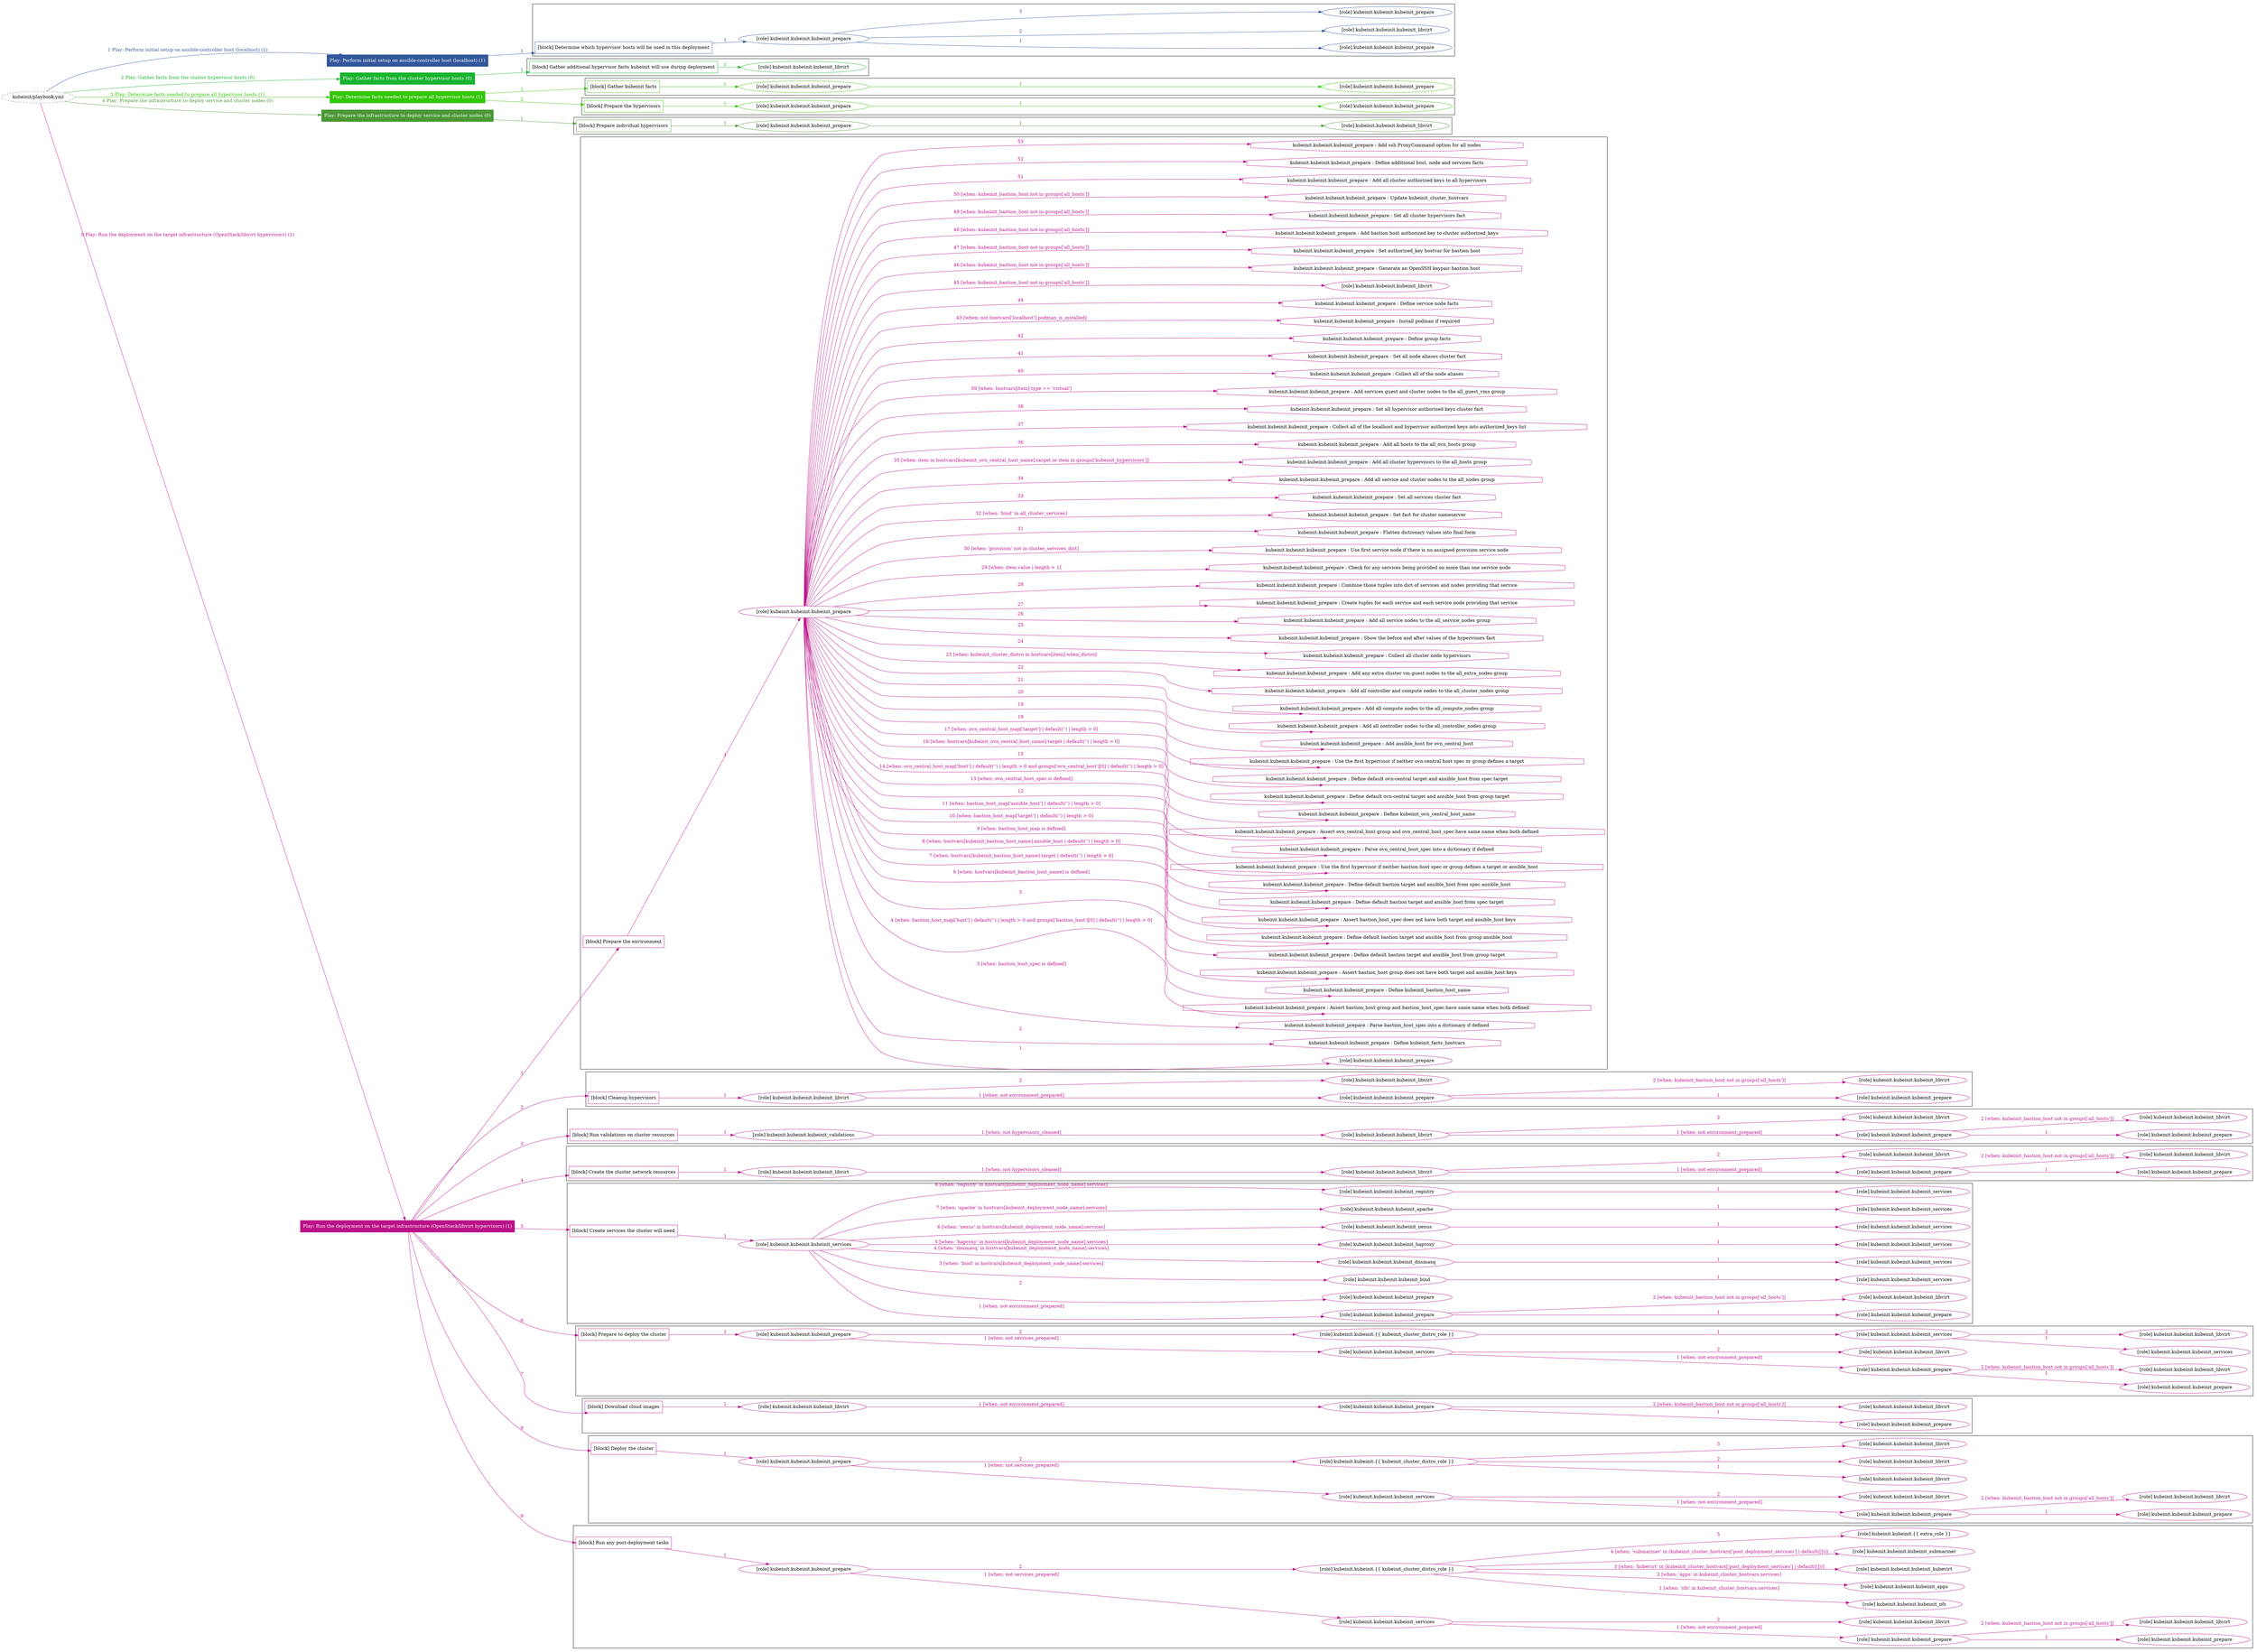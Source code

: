 digraph {
	graph [concentrate=true ordering=in rankdir=LR ratio=fill]
	edge [esep=5 sep=10]
	"kubeinit/playbook.yml" [URL="/home/runner/work/kubeinit/kubeinit/kubeinit/playbook.yml" id=playbook_592c3eb7 style=dotted]
	"kubeinit/playbook.yml" -> play_27c2f546 [label="1 Play: Perform initial setup on ansible-controller host (localhost) (1)" color="#32579a" fontcolor="#32579a" id=edge_playbook_592c3eb7_play_27c2f546 labeltooltip="1 Play: Perform initial setup on ansible-controller host (localhost) (1)" tooltip="1 Play: Perform initial setup on ansible-controller host (localhost) (1)"]
	subgraph "Play: Perform initial setup on ansible-controller host (localhost) (1)" {
		play_27c2f546 [label="Play: Perform initial setup on ansible-controller host (localhost) (1)" URL="/home/runner/work/kubeinit/kubeinit/kubeinit/playbook.yml" color="#32579a" fontcolor="#ffffff" id=play_27c2f546 shape=box style=filled tooltip=localhost]
		play_27c2f546 -> block_5c6b77a4 [label=1 color="#32579a" fontcolor="#32579a" id=edge_1_play_27c2f546_block_5c6b77a4 labeltooltip=1 tooltip=1]
		subgraph cluster_block_5c6b77a4 {
			block_5c6b77a4 [label="[block] Determine which hypervisor hosts will be used in this deployment" URL="/home/runner/work/kubeinit/kubeinit/kubeinit/playbook.yml" color="#32579a" id=block_5c6b77a4 labeltooltip="Determine which hypervisor hosts will be used in this deployment" shape=box tooltip="Determine which hypervisor hosts will be used in this deployment"]
			block_5c6b77a4 -> role_8ea9ca7a [label="1 " color="#32579a" fontcolor="#32579a" id=edge_1_block_5c6b77a4_role_8ea9ca7a labeltooltip="1 " tooltip="1 "]
			subgraph "kubeinit.kubeinit.kubeinit_prepare" {
				role_8ea9ca7a [label="[role] kubeinit.kubeinit.kubeinit_prepare" URL="/home/runner/work/kubeinit/kubeinit/kubeinit/playbook.yml" color="#32579a" id=role_8ea9ca7a tooltip="kubeinit.kubeinit.kubeinit_prepare"]
				role_8ea9ca7a -> role_d1e5b8a4 [label="1 " color="#32579a" fontcolor="#32579a" id=edge_1_role_8ea9ca7a_role_d1e5b8a4 labeltooltip="1 " tooltip="1 "]
				subgraph "kubeinit.kubeinit.kubeinit_prepare" {
					role_d1e5b8a4 [label="[role] kubeinit.kubeinit.kubeinit_prepare" URL="/home/runner/.ansible/collections/ansible_collections/kubeinit/kubeinit/roles/kubeinit_prepare/tasks/build_hypervisors_group.yml" color="#32579a" id=role_d1e5b8a4 tooltip="kubeinit.kubeinit.kubeinit_prepare"]
				}
				role_8ea9ca7a -> role_074da508 [label="2 " color="#32579a" fontcolor="#32579a" id=edge_2_role_8ea9ca7a_role_074da508 labeltooltip="2 " tooltip="2 "]
				subgraph "kubeinit.kubeinit.kubeinit_libvirt" {
					role_074da508 [label="[role] kubeinit.kubeinit.kubeinit_libvirt" URL="/home/runner/.ansible/collections/ansible_collections/kubeinit/kubeinit/roles/kubeinit_prepare/tasks/build_hypervisors_group.yml" color="#32579a" id=role_074da508 tooltip="kubeinit.kubeinit.kubeinit_libvirt"]
				}
				role_8ea9ca7a -> role_a157da0b [label="3 " color="#32579a" fontcolor="#32579a" id=edge_3_role_8ea9ca7a_role_a157da0b labeltooltip="3 " tooltip="3 "]
				subgraph "kubeinit.kubeinit.kubeinit_prepare" {
					role_a157da0b [label="[role] kubeinit.kubeinit.kubeinit_prepare" URL="/home/runner/.ansible/collections/ansible_collections/kubeinit/kubeinit/roles/kubeinit_prepare/tasks/build_hypervisors_group.yml" color="#32579a" id=role_a157da0b tooltip="kubeinit.kubeinit.kubeinit_prepare"]
				}
			}
		}
	}
	"kubeinit/playbook.yml" -> play_2dd66721 [label="2 Play: Gather facts from the cluster hypervisor hosts (0)" color="#19b32f" fontcolor="#19b32f" id=edge_playbook_592c3eb7_play_2dd66721 labeltooltip="2 Play: Gather facts from the cluster hypervisor hosts (0)" tooltip="2 Play: Gather facts from the cluster hypervisor hosts (0)"]
	subgraph "Play: Gather facts from the cluster hypervisor hosts (0)" {
		play_2dd66721 [label="Play: Gather facts from the cluster hypervisor hosts (0)" URL="/home/runner/work/kubeinit/kubeinit/kubeinit/playbook.yml" color="#19b32f" fontcolor="#ffffff" id=play_2dd66721 shape=box style=filled tooltip="Play: Gather facts from the cluster hypervisor hosts (0)"]
		play_2dd66721 -> block_e8f7c5b3 [label=1 color="#19b32f" fontcolor="#19b32f" id=edge_1_play_2dd66721_block_e8f7c5b3 labeltooltip=1 tooltip=1]
		subgraph cluster_block_e8f7c5b3 {
			block_e8f7c5b3 [label="[block] Gather additional hypervisor facts kubeinit will use during deployment" URL="/home/runner/work/kubeinit/kubeinit/kubeinit/playbook.yml" color="#19b32f" id=block_e8f7c5b3 labeltooltip="Gather additional hypervisor facts kubeinit will use during deployment" shape=box tooltip="Gather additional hypervisor facts kubeinit will use during deployment"]
			block_e8f7c5b3 -> role_dfa0d473 [label="1 " color="#19b32f" fontcolor="#19b32f" id=edge_1_block_e8f7c5b3_role_dfa0d473 labeltooltip="1 " tooltip="1 "]
			subgraph "kubeinit.kubeinit.kubeinit_libvirt" {
				role_dfa0d473 [label="[role] kubeinit.kubeinit.kubeinit_libvirt" URL="/home/runner/work/kubeinit/kubeinit/kubeinit/playbook.yml" color="#19b32f" id=role_dfa0d473 tooltip="kubeinit.kubeinit.kubeinit_libvirt"]
			}
		}
	}
	"kubeinit/playbook.yml" -> play_3bffd4e8 [label="3 Play: Determine facts needed to prepare all hypervisor hosts (1)" color="#32c606" fontcolor="#32c606" id=edge_playbook_592c3eb7_play_3bffd4e8 labeltooltip="3 Play: Determine facts needed to prepare all hypervisor hosts (1)" tooltip="3 Play: Determine facts needed to prepare all hypervisor hosts (1)"]
	subgraph "Play: Determine facts needed to prepare all hypervisor hosts (1)" {
		play_3bffd4e8 [label="Play: Determine facts needed to prepare all hypervisor hosts (1)" URL="/home/runner/work/kubeinit/kubeinit/kubeinit/playbook.yml" color="#32c606" fontcolor="#ffffff" id=play_3bffd4e8 shape=box style=filled tooltip=localhost]
		play_3bffd4e8 -> block_62111669 [label=1 color="#32c606" fontcolor="#32c606" id=edge_1_play_3bffd4e8_block_62111669 labeltooltip=1 tooltip=1]
		subgraph cluster_block_62111669 {
			block_62111669 [label="[block] Gather kubeinit facts" URL="/home/runner/work/kubeinit/kubeinit/kubeinit/playbook.yml" color="#32c606" id=block_62111669 labeltooltip="Gather kubeinit facts" shape=box tooltip="Gather kubeinit facts"]
			block_62111669 -> role_f9d4234c [label="1 " color="#32c606" fontcolor="#32c606" id=edge_1_block_62111669_role_f9d4234c labeltooltip="1 " tooltip="1 "]
			subgraph "kubeinit.kubeinit.kubeinit_prepare" {
				role_f9d4234c [label="[role] kubeinit.kubeinit.kubeinit_prepare" URL="/home/runner/work/kubeinit/kubeinit/kubeinit/playbook.yml" color="#32c606" id=role_f9d4234c tooltip="kubeinit.kubeinit.kubeinit_prepare"]
				role_f9d4234c -> role_24093fd2 [label="1 " color="#32c606" fontcolor="#32c606" id=edge_1_role_f9d4234c_role_24093fd2 labeltooltip="1 " tooltip="1 "]
				subgraph "kubeinit.kubeinit.kubeinit_prepare" {
					role_24093fd2 [label="[role] kubeinit.kubeinit.kubeinit_prepare" URL="/home/runner/.ansible/collections/ansible_collections/kubeinit/kubeinit/roles/kubeinit_prepare/tasks/gather_kubeinit_facts.yml" color="#32c606" id=role_24093fd2 tooltip="kubeinit.kubeinit.kubeinit_prepare"]
				}
			}
		}
		play_3bffd4e8 -> block_bb889bdf [label=2 color="#32c606" fontcolor="#32c606" id=edge_2_play_3bffd4e8_block_bb889bdf labeltooltip=2 tooltip=2]
		subgraph cluster_block_bb889bdf {
			block_bb889bdf [label="[block] Prepare the hypervisors" URL="/home/runner/work/kubeinit/kubeinit/kubeinit/playbook.yml" color="#32c606" id=block_bb889bdf labeltooltip="Prepare the hypervisors" shape=box tooltip="Prepare the hypervisors"]
			block_bb889bdf -> role_5b9f5b89 [label="1 " color="#32c606" fontcolor="#32c606" id=edge_1_block_bb889bdf_role_5b9f5b89 labeltooltip="1 " tooltip="1 "]
			subgraph "kubeinit.kubeinit.kubeinit_prepare" {
				role_5b9f5b89 [label="[role] kubeinit.kubeinit.kubeinit_prepare" URL="/home/runner/work/kubeinit/kubeinit/kubeinit/playbook.yml" color="#32c606" id=role_5b9f5b89 tooltip="kubeinit.kubeinit.kubeinit_prepare"]
				role_5b9f5b89 -> role_7f8b8045 [label="1 " color="#32c606" fontcolor="#32c606" id=edge_1_role_5b9f5b89_role_7f8b8045 labeltooltip="1 " tooltip="1 "]
				subgraph "kubeinit.kubeinit.kubeinit_prepare" {
					role_7f8b8045 [label="[role] kubeinit.kubeinit.kubeinit_prepare" URL="/home/runner/.ansible/collections/ansible_collections/kubeinit/kubeinit/roles/kubeinit_prepare/tasks/gather_kubeinit_facts.yml" color="#32c606" id=role_7f8b8045 tooltip="kubeinit.kubeinit.kubeinit_prepare"]
				}
			}
		}
	}
	"kubeinit/playbook.yml" -> play_6803652d [label="4 Play: Prepare the infrastructure to deploy service and cluster nodes (0)" color="#4b9735" fontcolor="#4b9735" id=edge_playbook_592c3eb7_play_6803652d labeltooltip="4 Play: Prepare the infrastructure to deploy service and cluster nodes (0)" tooltip="4 Play: Prepare the infrastructure to deploy service and cluster nodes (0)"]
	subgraph "Play: Prepare the infrastructure to deploy service and cluster nodes (0)" {
		play_6803652d [label="Play: Prepare the infrastructure to deploy service and cluster nodes (0)" URL="/home/runner/work/kubeinit/kubeinit/kubeinit/playbook.yml" color="#4b9735" fontcolor="#ffffff" id=play_6803652d shape=box style=filled tooltip="Play: Prepare the infrastructure to deploy service and cluster nodes (0)"]
		play_6803652d -> block_15bcb9e9 [label=1 color="#4b9735" fontcolor="#4b9735" id=edge_1_play_6803652d_block_15bcb9e9 labeltooltip=1 tooltip=1]
		subgraph cluster_block_15bcb9e9 {
			block_15bcb9e9 [label="[block] Prepare individual hypervisors" URL="/home/runner/work/kubeinit/kubeinit/kubeinit/playbook.yml" color="#4b9735" id=block_15bcb9e9 labeltooltip="Prepare individual hypervisors" shape=box tooltip="Prepare individual hypervisors"]
			block_15bcb9e9 -> role_e4cfedc5 [label="1 " color="#4b9735" fontcolor="#4b9735" id=edge_1_block_15bcb9e9_role_e4cfedc5 labeltooltip="1 " tooltip="1 "]
			subgraph "kubeinit.kubeinit.kubeinit_prepare" {
				role_e4cfedc5 [label="[role] kubeinit.kubeinit.kubeinit_prepare" URL="/home/runner/work/kubeinit/kubeinit/kubeinit/playbook.yml" color="#4b9735" id=role_e4cfedc5 tooltip="kubeinit.kubeinit.kubeinit_prepare"]
				role_e4cfedc5 -> role_d5dc9d2a [label="1 " color="#4b9735" fontcolor="#4b9735" id=edge_1_role_e4cfedc5_role_d5dc9d2a labeltooltip="1 " tooltip="1 "]
				subgraph "kubeinit.kubeinit.kubeinit_libvirt" {
					role_d5dc9d2a [label="[role] kubeinit.kubeinit.kubeinit_libvirt" URL="/home/runner/.ansible/collections/ansible_collections/kubeinit/kubeinit/roles/kubeinit_prepare/tasks/prepare_hypervisor.yml" color="#4b9735" id=role_d5dc9d2a tooltip="kubeinit.kubeinit.kubeinit_libvirt"]
				}
			}
		}
	}
	"kubeinit/playbook.yml" -> play_3200ae22 [label="5 Play: Run the deployment on the target infrastructure (OpenStack/libvirt hypervisors) (1)" color="#ba1288" fontcolor="#ba1288" id=edge_playbook_592c3eb7_play_3200ae22 labeltooltip="5 Play: Run the deployment on the target infrastructure (OpenStack/libvirt hypervisors) (1)" tooltip="5 Play: Run the deployment on the target infrastructure (OpenStack/libvirt hypervisors) (1)"]
	subgraph "Play: Run the deployment on the target infrastructure (OpenStack/libvirt hypervisors) (1)" {
		play_3200ae22 [label="Play: Run the deployment on the target infrastructure (OpenStack/libvirt hypervisors) (1)" URL="/home/runner/work/kubeinit/kubeinit/kubeinit/playbook.yml" color="#ba1288" fontcolor="#ffffff" id=play_3200ae22 shape=box style=filled tooltip=localhost]
		play_3200ae22 -> block_35b10b6f [label=1 color="#ba1288" fontcolor="#ba1288" id=edge_1_play_3200ae22_block_35b10b6f labeltooltip=1 tooltip=1]
		subgraph cluster_block_35b10b6f {
			block_35b10b6f [label="[block] Prepare the environment" URL="/home/runner/work/kubeinit/kubeinit/kubeinit/playbook.yml" color="#ba1288" id=block_35b10b6f labeltooltip="Prepare the environment" shape=box tooltip="Prepare the environment"]
			block_35b10b6f -> role_fb66f9b7 [label="1 " color="#ba1288" fontcolor="#ba1288" id=edge_1_block_35b10b6f_role_fb66f9b7 labeltooltip="1 " tooltip="1 "]
			subgraph "kubeinit.kubeinit.kubeinit_prepare" {
				role_fb66f9b7 [label="[role] kubeinit.kubeinit.kubeinit_prepare" URL="/home/runner/work/kubeinit/kubeinit/kubeinit/playbook.yml" color="#ba1288" id=role_fb66f9b7 tooltip="kubeinit.kubeinit.kubeinit_prepare"]
				role_fb66f9b7 -> role_d8eec602 [label="1 " color="#ba1288" fontcolor="#ba1288" id=edge_1_role_fb66f9b7_role_d8eec602 labeltooltip="1 " tooltip="1 "]
				subgraph "kubeinit.kubeinit.kubeinit_prepare" {
					role_d8eec602 [label="[role] kubeinit.kubeinit.kubeinit_prepare" URL="/home/runner/.ansible/collections/ansible_collections/kubeinit/kubeinit/roles/kubeinit_prepare/tasks/gather_kubeinit_facts.yml" color="#ba1288" id=role_d8eec602 tooltip="kubeinit.kubeinit.kubeinit_prepare"]
				}
				task_d29ca4a2 [label="kubeinit.kubeinit.kubeinit_prepare : Define kubeinit_facts_hostvars" URL="/home/runner/.ansible/collections/ansible_collections/kubeinit/kubeinit/roles/kubeinit_prepare/tasks/main.yml" color="#ba1288" id=task_d29ca4a2 shape=octagon tooltip="kubeinit.kubeinit.kubeinit_prepare : Define kubeinit_facts_hostvars"]
				role_fb66f9b7 -> task_d29ca4a2 [label="2 " color="#ba1288" fontcolor="#ba1288" id=edge_2_role_fb66f9b7_task_d29ca4a2 labeltooltip="2 " tooltip="2 "]
				task_87cb8d36 [label="kubeinit.kubeinit.kubeinit_prepare : Parse bastion_host_spec into a dictionary if defined" URL="/home/runner/.ansible/collections/ansible_collections/kubeinit/kubeinit/roles/kubeinit_prepare/tasks/main.yml" color="#ba1288" id=task_87cb8d36 shape=octagon tooltip="kubeinit.kubeinit.kubeinit_prepare : Parse bastion_host_spec into a dictionary if defined"]
				role_fb66f9b7 -> task_87cb8d36 [label="3 [when: bastion_host_spec is defined]" color="#ba1288" fontcolor="#ba1288" id=edge_3_role_fb66f9b7_task_87cb8d36 labeltooltip="3 [when: bastion_host_spec is defined]" tooltip="3 [when: bastion_host_spec is defined]"]
				task_d4eabb91 [label="kubeinit.kubeinit.kubeinit_prepare : Assert bastion_host group and bastion_host_spec have same name when both defined" URL="/home/runner/.ansible/collections/ansible_collections/kubeinit/kubeinit/roles/kubeinit_prepare/tasks/main.yml" color="#ba1288" id=task_d4eabb91 shape=octagon tooltip="kubeinit.kubeinit.kubeinit_prepare : Assert bastion_host group and bastion_host_spec have same name when both defined"]
				role_fb66f9b7 -> task_d4eabb91 [label="4 [when: bastion_host_map['host'] | default('') | length > 0 and groups['bastion_host'][0] | default('') | length > 0]" color="#ba1288" fontcolor="#ba1288" id=edge_4_role_fb66f9b7_task_d4eabb91 labeltooltip="4 [when: bastion_host_map['host'] | default('') | length > 0 and groups['bastion_host'][0] | default('') | length > 0]" tooltip="4 [when: bastion_host_map['host'] | default('') | length > 0 and groups['bastion_host'][0] | default('') | length > 0]"]
				task_ef8de241 [label="kubeinit.kubeinit.kubeinit_prepare : Define kubeinit_bastion_host_name" URL="/home/runner/.ansible/collections/ansible_collections/kubeinit/kubeinit/roles/kubeinit_prepare/tasks/main.yml" color="#ba1288" id=task_ef8de241 shape=octagon tooltip="kubeinit.kubeinit.kubeinit_prepare : Define kubeinit_bastion_host_name"]
				role_fb66f9b7 -> task_ef8de241 [label="5 " color="#ba1288" fontcolor="#ba1288" id=edge_5_role_fb66f9b7_task_ef8de241 labeltooltip="5 " tooltip="5 "]
				task_d70c6174 [label="kubeinit.kubeinit.kubeinit_prepare : Assert bastion_host group does not have both target and ansible_host keys" URL="/home/runner/.ansible/collections/ansible_collections/kubeinit/kubeinit/roles/kubeinit_prepare/tasks/main.yml" color="#ba1288" id=task_d70c6174 shape=octagon tooltip="kubeinit.kubeinit.kubeinit_prepare : Assert bastion_host group does not have both target and ansible_host keys"]
				role_fb66f9b7 -> task_d70c6174 [label="6 [when: hostvars[kubeinit_bastion_host_name] is defined]" color="#ba1288" fontcolor="#ba1288" id=edge_6_role_fb66f9b7_task_d70c6174 labeltooltip="6 [when: hostvars[kubeinit_bastion_host_name] is defined]" tooltip="6 [when: hostvars[kubeinit_bastion_host_name] is defined]"]
				task_b8459e44 [label="kubeinit.kubeinit.kubeinit_prepare : Define default bastion target and ansible_host from group target" URL="/home/runner/.ansible/collections/ansible_collections/kubeinit/kubeinit/roles/kubeinit_prepare/tasks/main.yml" color="#ba1288" id=task_b8459e44 shape=octagon tooltip="kubeinit.kubeinit.kubeinit_prepare : Define default bastion target and ansible_host from group target"]
				role_fb66f9b7 -> task_b8459e44 [label="7 [when: hostvars[kubeinit_bastion_host_name].target | default('') | length > 0]" color="#ba1288" fontcolor="#ba1288" id=edge_7_role_fb66f9b7_task_b8459e44 labeltooltip="7 [when: hostvars[kubeinit_bastion_host_name].target | default('') | length > 0]" tooltip="7 [when: hostvars[kubeinit_bastion_host_name].target | default('') | length > 0]"]
				task_e3d19481 [label="kubeinit.kubeinit.kubeinit_prepare : Define default bastion target and ansible_host from group ansible_host" URL="/home/runner/.ansible/collections/ansible_collections/kubeinit/kubeinit/roles/kubeinit_prepare/tasks/main.yml" color="#ba1288" id=task_e3d19481 shape=octagon tooltip="kubeinit.kubeinit.kubeinit_prepare : Define default bastion target and ansible_host from group ansible_host"]
				role_fb66f9b7 -> task_e3d19481 [label="8 [when: hostvars[kubeinit_bastion_host_name].ansible_host | default('') | length > 0]" color="#ba1288" fontcolor="#ba1288" id=edge_8_role_fb66f9b7_task_e3d19481 labeltooltip="8 [when: hostvars[kubeinit_bastion_host_name].ansible_host | default('') | length > 0]" tooltip="8 [when: hostvars[kubeinit_bastion_host_name].ansible_host | default('') | length > 0]"]
				task_0948b6c5 [label="kubeinit.kubeinit.kubeinit_prepare : Assert bastion_host_spec does not have both target and ansible_host keys" URL="/home/runner/.ansible/collections/ansible_collections/kubeinit/kubeinit/roles/kubeinit_prepare/tasks/main.yml" color="#ba1288" id=task_0948b6c5 shape=octagon tooltip="kubeinit.kubeinit.kubeinit_prepare : Assert bastion_host_spec does not have both target and ansible_host keys"]
				role_fb66f9b7 -> task_0948b6c5 [label="9 [when: bastion_host_map is defined]" color="#ba1288" fontcolor="#ba1288" id=edge_9_role_fb66f9b7_task_0948b6c5 labeltooltip="9 [when: bastion_host_map is defined]" tooltip="9 [when: bastion_host_map is defined]"]
				task_27d8189b [label="kubeinit.kubeinit.kubeinit_prepare : Define default bastion target and ansible_host from spec target" URL="/home/runner/.ansible/collections/ansible_collections/kubeinit/kubeinit/roles/kubeinit_prepare/tasks/main.yml" color="#ba1288" id=task_27d8189b shape=octagon tooltip="kubeinit.kubeinit.kubeinit_prepare : Define default bastion target and ansible_host from spec target"]
				role_fb66f9b7 -> task_27d8189b [label="10 [when: bastion_host_map['target'] | default('') | length > 0]" color="#ba1288" fontcolor="#ba1288" id=edge_10_role_fb66f9b7_task_27d8189b labeltooltip="10 [when: bastion_host_map['target'] | default('') | length > 0]" tooltip="10 [when: bastion_host_map['target'] | default('') | length > 0]"]
				task_ef88549e [label="kubeinit.kubeinit.kubeinit_prepare : Define default bastion target and ansible_host from spec ansible_host" URL="/home/runner/.ansible/collections/ansible_collections/kubeinit/kubeinit/roles/kubeinit_prepare/tasks/main.yml" color="#ba1288" id=task_ef88549e shape=octagon tooltip="kubeinit.kubeinit.kubeinit_prepare : Define default bastion target and ansible_host from spec ansible_host"]
				role_fb66f9b7 -> task_ef88549e [label="11 [when: bastion_host_map['ansible_host'] | default('') | length > 0]" color="#ba1288" fontcolor="#ba1288" id=edge_11_role_fb66f9b7_task_ef88549e labeltooltip="11 [when: bastion_host_map['ansible_host'] | default('') | length > 0]" tooltip="11 [when: bastion_host_map['ansible_host'] | default('') | length > 0]"]
				task_56a110ec [label="kubeinit.kubeinit.kubeinit_prepare : Use the first hypervisor if neither bastion host spec or group defines a target or ansible_host" URL="/home/runner/.ansible/collections/ansible_collections/kubeinit/kubeinit/roles/kubeinit_prepare/tasks/main.yml" color="#ba1288" id=task_56a110ec shape=octagon tooltip="kubeinit.kubeinit.kubeinit_prepare : Use the first hypervisor if neither bastion host spec or group defines a target or ansible_host"]
				role_fb66f9b7 -> task_56a110ec [label="12 " color="#ba1288" fontcolor="#ba1288" id=edge_12_role_fb66f9b7_task_56a110ec labeltooltip="12 " tooltip="12 "]
				task_19129884 [label="kubeinit.kubeinit.kubeinit_prepare : Parse ovn_central_host_spec into a dictionary if defined" URL="/home/runner/.ansible/collections/ansible_collections/kubeinit/kubeinit/roles/kubeinit_prepare/tasks/main.yml" color="#ba1288" id=task_19129884 shape=octagon tooltip="kubeinit.kubeinit.kubeinit_prepare : Parse ovn_central_host_spec into a dictionary if defined"]
				role_fb66f9b7 -> task_19129884 [label="13 [when: ovn_central_host_spec is defined]" color="#ba1288" fontcolor="#ba1288" id=edge_13_role_fb66f9b7_task_19129884 labeltooltip="13 [when: ovn_central_host_spec is defined]" tooltip="13 [when: ovn_central_host_spec is defined]"]
				task_ac642eac [label="kubeinit.kubeinit.kubeinit_prepare : Assert ovn_central_host group and ovn_central_host_spec have same name when both defined" URL="/home/runner/.ansible/collections/ansible_collections/kubeinit/kubeinit/roles/kubeinit_prepare/tasks/main.yml" color="#ba1288" id=task_ac642eac shape=octagon tooltip="kubeinit.kubeinit.kubeinit_prepare : Assert ovn_central_host group and ovn_central_host_spec have same name when both defined"]
				role_fb66f9b7 -> task_ac642eac [label="14 [when: ovn_central_host_map['host'] | default('') | length > 0 and groups['ovn_central_host'][0] | default('') | length > 0]" color="#ba1288" fontcolor="#ba1288" id=edge_14_role_fb66f9b7_task_ac642eac labeltooltip="14 [when: ovn_central_host_map['host'] | default('') | length > 0 and groups['ovn_central_host'][0] | default('') | length > 0]" tooltip="14 [when: ovn_central_host_map['host'] | default('') | length > 0 and groups['ovn_central_host'][0] | default('') | length > 0]"]
				task_fab34376 [label="kubeinit.kubeinit.kubeinit_prepare : Define kubeinit_ovn_central_host_name" URL="/home/runner/.ansible/collections/ansible_collections/kubeinit/kubeinit/roles/kubeinit_prepare/tasks/main.yml" color="#ba1288" id=task_fab34376 shape=octagon tooltip="kubeinit.kubeinit.kubeinit_prepare : Define kubeinit_ovn_central_host_name"]
				role_fb66f9b7 -> task_fab34376 [label="15 " color="#ba1288" fontcolor="#ba1288" id=edge_15_role_fb66f9b7_task_fab34376 labeltooltip="15 " tooltip="15 "]
				task_f9b11680 [label="kubeinit.kubeinit.kubeinit_prepare : Define default ovn-central target and ansible_host from group target" URL="/home/runner/.ansible/collections/ansible_collections/kubeinit/kubeinit/roles/kubeinit_prepare/tasks/main.yml" color="#ba1288" id=task_f9b11680 shape=octagon tooltip="kubeinit.kubeinit.kubeinit_prepare : Define default ovn-central target and ansible_host from group target"]
				role_fb66f9b7 -> task_f9b11680 [label="16 [when: hostvars[kubeinit_ovn_central_host_name].target | default('') | length > 0]" color="#ba1288" fontcolor="#ba1288" id=edge_16_role_fb66f9b7_task_f9b11680 labeltooltip="16 [when: hostvars[kubeinit_ovn_central_host_name].target | default('') | length > 0]" tooltip="16 [when: hostvars[kubeinit_ovn_central_host_name].target | default('') | length > 0]"]
				task_ca56d9e2 [label="kubeinit.kubeinit.kubeinit_prepare : Define default ovn-central target and ansible_host from spec target" URL="/home/runner/.ansible/collections/ansible_collections/kubeinit/kubeinit/roles/kubeinit_prepare/tasks/main.yml" color="#ba1288" id=task_ca56d9e2 shape=octagon tooltip="kubeinit.kubeinit.kubeinit_prepare : Define default ovn-central target and ansible_host from spec target"]
				role_fb66f9b7 -> task_ca56d9e2 [label="17 [when: ovn_central_host_map['target'] | default('') | length > 0]" color="#ba1288" fontcolor="#ba1288" id=edge_17_role_fb66f9b7_task_ca56d9e2 labeltooltip="17 [when: ovn_central_host_map['target'] | default('') | length > 0]" tooltip="17 [when: ovn_central_host_map['target'] | default('') | length > 0]"]
				task_ee84ecfb [label="kubeinit.kubeinit.kubeinit_prepare : Use the first hypervisor if neither ovn-central host spec or group defines a target" URL="/home/runner/.ansible/collections/ansible_collections/kubeinit/kubeinit/roles/kubeinit_prepare/tasks/main.yml" color="#ba1288" id=task_ee84ecfb shape=octagon tooltip="kubeinit.kubeinit.kubeinit_prepare : Use the first hypervisor if neither ovn-central host spec or group defines a target"]
				role_fb66f9b7 -> task_ee84ecfb [label="18 " color="#ba1288" fontcolor="#ba1288" id=edge_18_role_fb66f9b7_task_ee84ecfb labeltooltip="18 " tooltip="18 "]
				task_daeb347e [label="kubeinit.kubeinit.kubeinit_prepare : Add ansible_host for ovn_central_host" URL="/home/runner/.ansible/collections/ansible_collections/kubeinit/kubeinit/roles/kubeinit_prepare/tasks/main.yml" color="#ba1288" id=task_daeb347e shape=octagon tooltip="kubeinit.kubeinit.kubeinit_prepare : Add ansible_host for ovn_central_host"]
				role_fb66f9b7 -> task_daeb347e [label="19 " color="#ba1288" fontcolor="#ba1288" id=edge_19_role_fb66f9b7_task_daeb347e labeltooltip="19 " tooltip="19 "]
				task_3d14b8bc [label="kubeinit.kubeinit.kubeinit_prepare : Add all controller nodes to the all_controller_nodes group" URL="/home/runner/.ansible/collections/ansible_collections/kubeinit/kubeinit/roles/kubeinit_prepare/tasks/prepare_groups.yml" color="#ba1288" id=task_3d14b8bc shape=octagon tooltip="kubeinit.kubeinit.kubeinit_prepare : Add all controller nodes to the all_controller_nodes group"]
				role_fb66f9b7 -> task_3d14b8bc [label="20 " color="#ba1288" fontcolor="#ba1288" id=edge_20_role_fb66f9b7_task_3d14b8bc labeltooltip="20 " tooltip="20 "]
				task_71b72e25 [label="kubeinit.kubeinit.kubeinit_prepare : Add all compute nodes to the all_compute_nodes group" URL="/home/runner/.ansible/collections/ansible_collections/kubeinit/kubeinit/roles/kubeinit_prepare/tasks/prepare_groups.yml" color="#ba1288" id=task_71b72e25 shape=octagon tooltip="kubeinit.kubeinit.kubeinit_prepare : Add all compute nodes to the all_compute_nodes group"]
				role_fb66f9b7 -> task_71b72e25 [label="21 " color="#ba1288" fontcolor="#ba1288" id=edge_21_role_fb66f9b7_task_71b72e25 labeltooltip="21 " tooltip="21 "]
				task_9bdec1ff [label="kubeinit.kubeinit.kubeinit_prepare : Add all controller and compute nodes to the all_cluster_nodes group" URL="/home/runner/.ansible/collections/ansible_collections/kubeinit/kubeinit/roles/kubeinit_prepare/tasks/prepare_groups.yml" color="#ba1288" id=task_9bdec1ff shape=octagon tooltip="kubeinit.kubeinit.kubeinit_prepare : Add all controller and compute nodes to the all_cluster_nodes group"]
				role_fb66f9b7 -> task_9bdec1ff [label="22 " color="#ba1288" fontcolor="#ba1288" id=edge_22_role_fb66f9b7_task_9bdec1ff labeltooltip="22 " tooltip="22 "]
				task_5d9eb7cf [label="kubeinit.kubeinit.kubeinit_prepare : Add any extra cluster vm guest nodes to the all_extra_nodes group" URL="/home/runner/.ansible/collections/ansible_collections/kubeinit/kubeinit/roles/kubeinit_prepare/tasks/prepare_groups.yml" color="#ba1288" id=task_5d9eb7cf shape=octagon tooltip="kubeinit.kubeinit.kubeinit_prepare : Add any extra cluster vm guest nodes to the all_extra_nodes group"]
				role_fb66f9b7 -> task_5d9eb7cf [label="23 [when: kubeinit_cluster_distro in hostvars[item].when_distro]" color="#ba1288" fontcolor="#ba1288" id=edge_23_role_fb66f9b7_task_5d9eb7cf labeltooltip="23 [when: kubeinit_cluster_distro in hostvars[item].when_distro]" tooltip="23 [when: kubeinit_cluster_distro in hostvars[item].when_distro]"]
				task_9c1f6856 [label="kubeinit.kubeinit.kubeinit_prepare : Collect all cluster node hypervisors" URL="/home/runner/.ansible/collections/ansible_collections/kubeinit/kubeinit/roles/kubeinit_prepare/tasks/prepare_groups.yml" color="#ba1288" id=task_9c1f6856 shape=octagon tooltip="kubeinit.kubeinit.kubeinit_prepare : Collect all cluster node hypervisors"]
				role_fb66f9b7 -> task_9c1f6856 [label="24 " color="#ba1288" fontcolor="#ba1288" id=edge_24_role_fb66f9b7_task_9c1f6856 labeltooltip="24 " tooltip="24 "]
				task_b6c783ae [label="kubeinit.kubeinit.kubeinit_prepare : Show the before and after values of the hypervisors fact" URL="/home/runner/.ansible/collections/ansible_collections/kubeinit/kubeinit/roles/kubeinit_prepare/tasks/prepare_groups.yml" color="#ba1288" id=task_b6c783ae shape=octagon tooltip="kubeinit.kubeinit.kubeinit_prepare : Show the before and after values of the hypervisors fact"]
				role_fb66f9b7 -> task_b6c783ae [label="25 " color="#ba1288" fontcolor="#ba1288" id=edge_25_role_fb66f9b7_task_b6c783ae labeltooltip="25 " tooltip="25 "]
				task_d17b0c57 [label="kubeinit.kubeinit.kubeinit_prepare : Add all service nodes to the all_service_nodes group" URL="/home/runner/.ansible/collections/ansible_collections/kubeinit/kubeinit/roles/kubeinit_prepare/tasks/prepare_groups.yml" color="#ba1288" id=task_d17b0c57 shape=octagon tooltip="kubeinit.kubeinit.kubeinit_prepare : Add all service nodes to the all_service_nodes group"]
				role_fb66f9b7 -> task_d17b0c57 [label="26 " color="#ba1288" fontcolor="#ba1288" id=edge_26_role_fb66f9b7_task_d17b0c57 labeltooltip="26 " tooltip="26 "]
				task_e846bb93 [label="kubeinit.kubeinit.kubeinit_prepare : Create tuples for each service and each service node providing that service" URL="/home/runner/.ansible/collections/ansible_collections/kubeinit/kubeinit/roles/kubeinit_prepare/tasks/prepare_groups.yml" color="#ba1288" id=task_e846bb93 shape=octagon tooltip="kubeinit.kubeinit.kubeinit_prepare : Create tuples for each service and each service node providing that service"]
				role_fb66f9b7 -> task_e846bb93 [label="27 " color="#ba1288" fontcolor="#ba1288" id=edge_27_role_fb66f9b7_task_e846bb93 labeltooltip="27 " tooltip="27 "]
				task_c0c572e4 [label="kubeinit.kubeinit.kubeinit_prepare : Combine those tuples into dict of services and nodes providing that service" URL="/home/runner/.ansible/collections/ansible_collections/kubeinit/kubeinit/roles/kubeinit_prepare/tasks/prepare_groups.yml" color="#ba1288" id=task_c0c572e4 shape=octagon tooltip="kubeinit.kubeinit.kubeinit_prepare : Combine those tuples into dict of services and nodes providing that service"]
				role_fb66f9b7 -> task_c0c572e4 [label="28 " color="#ba1288" fontcolor="#ba1288" id=edge_28_role_fb66f9b7_task_c0c572e4 labeltooltip="28 " tooltip="28 "]
				task_ad3454c2 [label="kubeinit.kubeinit.kubeinit_prepare : Check for any services being provided on more than one service node" URL="/home/runner/.ansible/collections/ansible_collections/kubeinit/kubeinit/roles/kubeinit_prepare/tasks/prepare_groups.yml" color="#ba1288" id=task_ad3454c2 shape=octagon tooltip="kubeinit.kubeinit.kubeinit_prepare : Check for any services being provided on more than one service node"]
				role_fb66f9b7 -> task_ad3454c2 [label="29 [when: item.value | length > 1]" color="#ba1288" fontcolor="#ba1288" id=edge_29_role_fb66f9b7_task_ad3454c2 labeltooltip="29 [when: item.value | length > 1]" tooltip="29 [when: item.value | length > 1]"]
				task_71d4ef76 [label="kubeinit.kubeinit.kubeinit_prepare : Use first service node if there is no assigned provision service node" URL="/home/runner/.ansible/collections/ansible_collections/kubeinit/kubeinit/roles/kubeinit_prepare/tasks/prepare_groups.yml" color="#ba1288" id=task_71d4ef76 shape=octagon tooltip="kubeinit.kubeinit.kubeinit_prepare : Use first service node if there is no assigned provision service node"]
				role_fb66f9b7 -> task_71d4ef76 [label="30 [when: 'provision' not in cluster_services_dict]" color="#ba1288" fontcolor="#ba1288" id=edge_30_role_fb66f9b7_task_71d4ef76 labeltooltip="30 [when: 'provision' not in cluster_services_dict]" tooltip="30 [when: 'provision' not in cluster_services_dict]"]
				task_293ad3f0 [label="kubeinit.kubeinit.kubeinit_prepare : Flatten dictionary values into final form" URL="/home/runner/.ansible/collections/ansible_collections/kubeinit/kubeinit/roles/kubeinit_prepare/tasks/prepare_groups.yml" color="#ba1288" id=task_293ad3f0 shape=octagon tooltip="kubeinit.kubeinit.kubeinit_prepare : Flatten dictionary values into final form"]
				role_fb66f9b7 -> task_293ad3f0 [label="31 " color="#ba1288" fontcolor="#ba1288" id=edge_31_role_fb66f9b7_task_293ad3f0 labeltooltip="31 " tooltip="31 "]
				task_01e731c7 [label="kubeinit.kubeinit.kubeinit_prepare : Set fact for cluster nameserver" URL="/home/runner/.ansible/collections/ansible_collections/kubeinit/kubeinit/roles/kubeinit_prepare/tasks/prepare_groups.yml" color="#ba1288" id=task_01e731c7 shape=octagon tooltip="kubeinit.kubeinit.kubeinit_prepare : Set fact for cluster nameserver"]
				role_fb66f9b7 -> task_01e731c7 [label="32 [when: 'bind' in all_cluster_services]" color="#ba1288" fontcolor="#ba1288" id=edge_32_role_fb66f9b7_task_01e731c7 labeltooltip="32 [when: 'bind' in all_cluster_services]" tooltip="32 [when: 'bind' in all_cluster_services]"]
				task_39951c36 [label="kubeinit.kubeinit.kubeinit_prepare : Set all services cluster fact" URL="/home/runner/.ansible/collections/ansible_collections/kubeinit/kubeinit/roles/kubeinit_prepare/tasks/prepare_groups.yml" color="#ba1288" id=task_39951c36 shape=octagon tooltip="kubeinit.kubeinit.kubeinit_prepare : Set all services cluster fact"]
				role_fb66f9b7 -> task_39951c36 [label="33 " color="#ba1288" fontcolor="#ba1288" id=edge_33_role_fb66f9b7_task_39951c36 labeltooltip="33 " tooltip="33 "]
				task_855810be [label="kubeinit.kubeinit.kubeinit_prepare : Add all service and cluster nodes to the all_nodes group" URL="/home/runner/.ansible/collections/ansible_collections/kubeinit/kubeinit/roles/kubeinit_prepare/tasks/prepare_groups.yml" color="#ba1288" id=task_855810be shape=octagon tooltip="kubeinit.kubeinit.kubeinit_prepare : Add all service and cluster nodes to the all_nodes group"]
				role_fb66f9b7 -> task_855810be [label="34 " color="#ba1288" fontcolor="#ba1288" id=edge_34_role_fb66f9b7_task_855810be labeltooltip="34 " tooltip="34 "]
				task_1fc816b0 [label="kubeinit.kubeinit.kubeinit_prepare : Add all cluster hypervisors to the all_hosts group" URL="/home/runner/.ansible/collections/ansible_collections/kubeinit/kubeinit/roles/kubeinit_prepare/tasks/prepare_groups.yml" color="#ba1288" id=task_1fc816b0 shape=octagon tooltip="kubeinit.kubeinit.kubeinit_prepare : Add all cluster hypervisors to the all_hosts group"]
				role_fb66f9b7 -> task_1fc816b0 [label="35 [when: item in hostvars[kubeinit_ovn_central_host_name].target or item in groups['kubeinit_hypervisors']]" color="#ba1288" fontcolor="#ba1288" id=edge_35_role_fb66f9b7_task_1fc816b0 labeltooltip="35 [when: item in hostvars[kubeinit_ovn_central_host_name].target or item in groups['kubeinit_hypervisors']]" tooltip="35 [when: item in hostvars[kubeinit_ovn_central_host_name].target or item in groups['kubeinit_hypervisors']]"]
				task_3205c314 [label="kubeinit.kubeinit.kubeinit_prepare : Add all hosts to the all_ovn_hosts group" URL="/home/runner/.ansible/collections/ansible_collections/kubeinit/kubeinit/roles/kubeinit_prepare/tasks/prepare_groups.yml" color="#ba1288" id=task_3205c314 shape=octagon tooltip="kubeinit.kubeinit.kubeinit_prepare : Add all hosts to the all_ovn_hosts group"]
				role_fb66f9b7 -> task_3205c314 [label="36 " color="#ba1288" fontcolor="#ba1288" id=edge_36_role_fb66f9b7_task_3205c314 labeltooltip="36 " tooltip="36 "]
				task_93ba0636 [label="kubeinit.kubeinit.kubeinit_prepare : Collect all of the localhost and hypervisor authorized keys into authorized_keys list" URL="/home/runner/.ansible/collections/ansible_collections/kubeinit/kubeinit/roles/kubeinit_prepare/tasks/prepare_groups.yml" color="#ba1288" id=task_93ba0636 shape=octagon tooltip="kubeinit.kubeinit.kubeinit_prepare : Collect all of the localhost and hypervisor authorized keys into authorized_keys list"]
				role_fb66f9b7 -> task_93ba0636 [label="37 " color="#ba1288" fontcolor="#ba1288" id=edge_37_role_fb66f9b7_task_93ba0636 labeltooltip="37 " tooltip="37 "]
				task_22ec43e2 [label="kubeinit.kubeinit.kubeinit_prepare : Set all hypervisor authorized keys cluster fact" URL="/home/runner/.ansible/collections/ansible_collections/kubeinit/kubeinit/roles/kubeinit_prepare/tasks/prepare_groups.yml" color="#ba1288" id=task_22ec43e2 shape=octagon tooltip="kubeinit.kubeinit.kubeinit_prepare : Set all hypervisor authorized keys cluster fact"]
				role_fb66f9b7 -> task_22ec43e2 [label="38 " color="#ba1288" fontcolor="#ba1288" id=edge_38_role_fb66f9b7_task_22ec43e2 labeltooltip="38 " tooltip="38 "]
				task_a00c8ac1 [label="kubeinit.kubeinit.kubeinit_prepare : Add services guest and cluster nodes to the all_guest_vms group" URL="/home/runner/.ansible/collections/ansible_collections/kubeinit/kubeinit/roles/kubeinit_prepare/tasks/prepare_groups.yml" color="#ba1288" id=task_a00c8ac1 shape=octagon tooltip="kubeinit.kubeinit.kubeinit_prepare : Add services guest and cluster nodes to the all_guest_vms group"]
				role_fb66f9b7 -> task_a00c8ac1 [label="39 [when: hostvars[item].type == 'virtual']" color="#ba1288" fontcolor="#ba1288" id=edge_39_role_fb66f9b7_task_a00c8ac1 labeltooltip="39 [when: hostvars[item].type == 'virtual']" tooltip="39 [when: hostvars[item].type == 'virtual']"]
				task_ebff2d56 [label="kubeinit.kubeinit.kubeinit_prepare : Collect all of the node aliases" URL="/home/runner/.ansible/collections/ansible_collections/kubeinit/kubeinit/roles/kubeinit_prepare/tasks/prepare_groups.yml" color="#ba1288" id=task_ebff2d56 shape=octagon tooltip="kubeinit.kubeinit.kubeinit_prepare : Collect all of the node aliases"]
				role_fb66f9b7 -> task_ebff2d56 [label="40 " color="#ba1288" fontcolor="#ba1288" id=edge_40_role_fb66f9b7_task_ebff2d56 labeltooltip="40 " tooltip="40 "]
				task_a55209bd [label="kubeinit.kubeinit.kubeinit_prepare : Set all node aliases cluster fact" URL="/home/runner/.ansible/collections/ansible_collections/kubeinit/kubeinit/roles/kubeinit_prepare/tasks/prepare_groups.yml" color="#ba1288" id=task_a55209bd shape=octagon tooltip="kubeinit.kubeinit.kubeinit_prepare : Set all node aliases cluster fact"]
				role_fb66f9b7 -> task_a55209bd [label="41 " color="#ba1288" fontcolor="#ba1288" id=edge_41_role_fb66f9b7_task_a55209bd labeltooltip="41 " tooltip="41 "]
				task_eb708dcf [label="kubeinit.kubeinit.kubeinit_prepare : Define group facts" URL="/home/runner/.ansible/collections/ansible_collections/kubeinit/kubeinit/roles/kubeinit_prepare/tasks/main.yml" color="#ba1288" id=task_eb708dcf shape=octagon tooltip="kubeinit.kubeinit.kubeinit_prepare : Define group facts"]
				role_fb66f9b7 -> task_eb708dcf [label="42 " color="#ba1288" fontcolor="#ba1288" id=edge_42_role_fb66f9b7_task_eb708dcf labeltooltip="42 " tooltip="42 "]
				task_ba1e3f3b [label="kubeinit.kubeinit.kubeinit_prepare : Install podman if required" URL="/home/runner/.ansible/collections/ansible_collections/kubeinit/kubeinit/roles/kubeinit_prepare/tasks/main.yml" color="#ba1288" id=task_ba1e3f3b shape=octagon tooltip="kubeinit.kubeinit.kubeinit_prepare : Install podman if required"]
				role_fb66f9b7 -> task_ba1e3f3b [label="43 [when: not hostvars['localhost'].podman_is_installed]" color="#ba1288" fontcolor="#ba1288" id=edge_43_role_fb66f9b7_task_ba1e3f3b labeltooltip="43 [when: not hostvars['localhost'].podman_is_installed]" tooltip="43 [when: not hostvars['localhost'].podman_is_installed]"]
				task_cc9eb905 [label="kubeinit.kubeinit.kubeinit_prepare : Define service node facts" URL="/home/runner/.ansible/collections/ansible_collections/kubeinit/kubeinit/roles/kubeinit_prepare/tasks/main.yml" color="#ba1288" id=task_cc9eb905 shape=octagon tooltip="kubeinit.kubeinit.kubeinit_prepare : Define service node facts"]
				role_fb66f9b7 -> task_cc9eb905 [label="44 " color="#ba1288" fontcolor="#ba1288" id=edge_44_role_fb66f9b7_task_cc9eb905 labeltooltip="44 " tooltip="44 "]
				role_fb66f9b7 -> role_4f98d6b7 [label="45 [when: kubeinit_bastion_host not in groups['all_hosts']]" color="#ba1288" fontcolor="#ba1288" id=edge_45_role_fb66f9b7_role_4f98d6b7 labeltooltip="45 [when: kubeinit_bastion_host not in groups['all_hosts']]" tooltip="45 [when: kubeinit_bastion_host not in groups['all_hosts']]"]
				subgraph "kubeinit.kubeinit.kubeinit_libvirt" {
					role_4f98d6b7 [label="[role] kubeinit.kubeinit.kubeinit_libvirt" URL="/home/runner/.ansible/collections/ansible_collections/kubeinit/kubeinit/roles/kubeinit_prepare/tasks/main.yml" color="#ba1288" id=role_4f98d6b7 tooltip="kubeinit.kubeinit.kubeinit_libvirt"]
				}
				task_dfce0f9e [label="kubeinit.kubeinit.kubeinit_prepare : Generate an OpenSSH keypair bastion host" URL="/home/runner/.ansible/collections/ansible_collections/kubeinit/kubeinit/roles/kubeinit_prepare/tasks/main.yml" color="#ba1288" id=task_dfce0f9e shape=octagon tooltip="kubeinit.kubeinit.kubeinit_prepare : Generate an OpenSSH keypair bastion host"]
				role_fb66f9b7 -> task_dfce0f9e [label="46 [when: kubeinit_bastion_host not in groups['all_hosts']]" color="#ba1288" fontcolor="#ba1288" id=edge_46_role_fb66f9b7_task_dfce0f9e labeltooltip="46 [when: kubeinit_bastion_host not in groups['all_hosts']]" tooltip="46 [when: kubeinit_bastion_host not in groups['all_hosts']]"]
				task_2088ff12 [label="kubeinit.kubeinit.kubeinit_prepare : Set authorized_key hostvar for bastion host" URL="/home/runner/.ansible/collections/ansible_collections/kubeinit/kubeinit/roles/kubeinit_prepare/tasks/main.yml" color="#ba1288" id=task_2088ff12 shape=octagon tooltip="kubeinit.kubeinit.kubeinit_prepare : Set authorized_key hostvar for bastion host"]
				role_fb66f9b7 -> task_2088ff12 [label="47 [when: kubeinit_bastion_host not in groups['all_hosts']]" color="#ba1288" fontcolor="#ba1288" id=edge_47_role_fb66f9b7_task_2088ff12 labeltooltip="47 [when: kubeinit_bastion_host not in groups['all_hosts']]" tooltip="47 [when: kubeinit_bastion_host not in groups['all_hosts']]"]
				task_5c9bd8bc [label="kubeinit.kubeinit.kubeinit_prepare : Add bastion host authorized key to cluster authorized_keys" URL="/home/runner/.ansible/collections/ansible_collections/kubeinit/kubeinit/roles/kubeinit_prepare/tasks/main.yml" color="#ba1288" id=task_5c9bd8bc shape=octagon tooltip="kubeinit.kubeinit.kubeinit_prepare : Add bastion host authorized key to cluster authorized_keys"]
				role_fb66f9b7 -> task_5c9bd8bc [label="48 [when: kubeinit_bastion_host not in groups['all_hosts']]" color="#ba1288" fontcolor="#ba1288" id=edge_48_role_fb66f9b7_task_5c9bd8bc labeltooltip="48 [when: kubeinit_bastion_host not in groups['all_hosts']]" tooltip="48 [when: kubeinit_bastion_host not in groups['all_hosts']]"]
				task_2bdcf726 [label="kubeinit.kubeinit.kubeinit_prepare : Set all cluster hypervisors fact" URL="/home/runner/.ansible/collections/ansible_collections/kubeinit/kubeinit/roles/kubeinit_prepare/tasks/main.yml" color="#ba1288" id=task_2bdcf726 shape=octagon tooltip="kubeinit.kubeinit.kubeinit_prepare : Set all cluster hypervisors fact"]
				role_fb66f9b7 -> task_2bdcf726 [label="49 [when: kubeinit_bastion_host not in groups['all_hosts']]" color="#ba1288" fontcolor="#ba1288" id=edge_49_role_fb66f9b7_task_2bdcf726 labeltooltip="49 [when: kubeinit_bastion_host not in groups['all_hosts']]" tooltip="49 [when: kubeinit_bastion_host not in groups['all_hosts']]"]
				task_a6505edb [label="kubeinit.kubeinit.kubeinit_prepare : Update kubeinit_cluster_hostvars" URL="/home/runner/.ansible/collections/ansible_collections/kubeinit/kubeinit/roles/kubeinit_prepare/tasks/main.yml" color="#ba1288" id=task_a6505edb shape=octagon tooltip="kubeinit.kubeinit.kubeinit_prepare : Update kubeinit_cluster_hostvars"]
				role_fb66f9b7 -> task_a6505edb [label="50 [when: kubeinit_bastion_host not in groups['all_hosts']]" color="#ba1288" fontcolor="#ba1288" id=edge_50_role_fb66f9b7_task_a6505edb labeltooltip="50 [when: kubeinit_bastion_host not in groups['all_hosts']]" tooltip="50 [when: kubeinit_bastion_host not in groups['all_hosts']]"]
				task_e33cf257 [label="kubeinit.kubeinit.kubeinit_prepare : Add all cluster authorized keys to all hypervisors" URL="/home/runner/.ansible/collections/ansible_collections/kubeinit/kubeinit/roles/kubeinit_prepare/tasks/main.yml" color="#ba1288" id=task_e33cf257 shape=octagon tooltip="kubeinit.kubeinit.kubeinit_prepare : Add all cluster authorized keys to all hypervisors"]
				role_fb66f9b7 -> task_e33cf257 [label="51 " color="#ba1288" fontcolor="#ba1288" id=edge_51_role_fb66f9b7_task_e33cf257 labeltooltip="51 " tooltip="51 "]
				task_d213c355 [label="kubeinit.kubeinit.kubeinit_prepare : Define additional host, node and services facts" URL="/home/runner/.ansible/collections/ansible_collections/kubeinit/kubeinit/roles/kubeinit_prepare/tasks/main.yml" color="#ba1288" id=task_d213c355 shape=octagon tooltip="kubeinit.kubeinit.kubeinit_prepare : Define additional host, node and services facts"]
				role_fb66f9b7 -> task_d213c355 [label="52 " color="#ba1288" fontcolor="#ba1288" id=edge_52_role_fb66f9b7_task_d213c355 labeltooltip="52 " tooltip="52 "]
				task_4227002a [label="kubeinit.kubeinit.kubeinit_prepare : Add ssh ProxyCommand option for all nodes" URL="/home/runner/.ansible/collections/ansible_collections/kubeinit/kubeinit/roles/kubeinit_prepare/tasks/main.yml" color="#ba1288" id=task_4227002a shape=octagon tooltip="kubeinit.kubeinit.kubeinit_prepare : Add ssh ProxyCommand option for all nodes"]
				role_fb66f9b7 -> task_4227002a [label="53 " color="#ba1288" fontcolor="#ba1288" id=edge_53_role_fb66f9b7_task_4227002a labeltooltip="53 " tooltip="53 "]
			}
		}
		play_3200ae22 -> block_9030e52a [label=2 color="#ba1288" fontcolor="#ba1288" id=edge_2_play_3200ae22_block_9030e52a labeltooltip=2 tooltip=2]
		subgraph cluster_block_9030e52a {
			block_9030e52a [label="[block] Cleanup hypervisors" URL="/home/runner/work/kubeinit/kubeinit/kubeinit/playbook.yml" color="#ba1288" id=block_9030e52a labeltooltip="Cleanup hypervisors" shape=box tooltip="Cleanup hypervisors"]
			block_9030e52a -> role_ad636b4c [label="1 " color="#ba1288" fontcolor="#ba1288" id=edge_1_block_9030e52a_role_ad636b4c labeltooltip="1 " tooltip="1 "]
			subgraph "kubeinit.kubeinit.kubeinit_libvirt" {
				role_ad636b4c [label="[role] kubeinit.kubeinit.kubeinit_libvirt" URL="/home/runner/work/kubeinit/kubeinit/kubeinit/playbook.yml" color="#ba1288" id=role_ad636b4c tooltip="kubeinit.kubeinit.kubeinit_libvirt"]
				role_ad636b4c -> role_56cabcef [label="1 [when: not environment_prepared]" color="#ba1288" fontcolor="#ba1288" id=edge_1_role_ad636b4c_role_56cabcef labeltooltip="1 [when: not environment_prepared]" tooltip="1 [when: not environment_prepared]"]
				subgraph "kubeinit.kubeinit.kubeinit_prepare" {
					role_56cabcef [label="[role] kubeinit.kubeinit.kubeinit_prepare" URL="/home/runner/.ansible/collections/ansible_collections/kubeinit/kubeinit/roles/kubeinit_libvirt/tasks/cleanup_hypervisors.yml" color="#ba1288" id=role_56cabcef tooltip="kubeinit.kubeinit.kubeinit_prepare"]
					role_56cabcef -> role_c102630f [label="1 " color="#ba1288" fontcolor="#ba1288" id=edge_1_role_56cabcef_role_c102630f labeltooltip="1 " tooltip="1 "]
					subgraph "kubeinit.kubeinit.kubeinit_prepare" {
						role_c102630f [label="[role] kubeinit.kubeinit.kubeinit_prepare" URL="/home/runner/.ansible/collections/ansible_collections/kubeinit/kubeinit/roles/kubeinit_prepare/tasks/gather_kubeinit_facts.yml" color="#ba1288" id=role_c102630f tooltip="kubeinit.kubeinit.kubeinit_prepare"]
					}
					role_56cabcef -> role_2a4eb489 [label="2 [when: kubeinit_bastion_host not in groups['all_hosts']]" color="#ba1288" fontcolor="#ba1288" id=edge_2_role_56cabcef_role_2a4eb489 labeltooltip="2 [when: kubeinit_bastion_host not in groups['all_hosts']]" tooltip="2 [when: kubeinit_bastion_host not in groups['all_hosts']]"]
					subgraph "kubeinit.kubeinit.kubeinit_libvirt" {
						role_2a4eb489 [label="[role] kubeinit.kubeinit.kubeinit_libvirt" URL="/home/runner/.ansible/collections/ansible_collections/kubeinit/kubeinit/roles/kubeinit_prepare/tasks/main.yml" color="#ba1288" id=role_2a4eb489 tooltip="kubeinit.kubeinit.kubeinit_libvirt"]
					}
				}
				role_ad636b4c -> role_255e6b1e [label="2 " color="#ba1288" fontcolor="#ba1288" id=edge_2_role_ad636b4c_role_255e6b1e labeltooltip="2 " tooltip="2 "]
				subgraph "kubeinit.kubeinit.kubeinit_libvirt" {
					role_255e6b1e [label="[role] kubeinit.kubeinit.kubeinit_libvirt" URL="/home/runner/.ansible/collections/ansible_collections/kubeinit/kubeinit/roles/kubeinit_libvirt/tasks/cleanup_hypervisors.yml" color="#ba1288" id=role_255e6b1e tooltip="kubeinit.kubeinit.kubeinit_libvirt"]
				}
			}
		}
		play_3200ae22 -> block_e3d6e8ba [label=3 color="#ba1288" fontcolor="#ba1288" id=edge_3_play_3200ae22_block_e3d6e8ba labeltooltip=3 tooltip=3]
		subgraph cluster_block_e3d6e8ba {
			block_e3d6e8ba [label="[block] Run validations on cluster resources" URL="/home/runner/work/kubeinit/kubeinit/kubeinit/playbook.yml" color="#ba1288" id=block_e3d6e8ba labeltooltip="Run validations on cluster resources" shape=box tooltip="Run validations on cluster resources"]
			block_e3d6e8ba -> role_9d9d2496 [label="1 " color="#ba1288" fontcolor="#ba1288" id=edge_1_block_e3d6e8ba_role_9d9d2496 labeltooltip="1 " tooltip="1 "]
			subgraph "kubeinit.kubeinit.kubeinit_validations" {
				role_9d9d2496 [label="[role] kubeinit.kubeinit.kubeinit_validations" URL="/home/runner/work/kubeinit/kubeinit/kubeinit/playbook.yml" color="#ba1288" id=role_9d9d2496 tooltip="kubeinit.kubeinit.kubeinit_validations"]
				role_9d9d2496 -> role_69d62be4 [label="1 [when: not hypervisors_cleaned]" color="#ba1288" fontcolor="#ba1288" id=edge_1_role_9d9d2496_role_69d62be4 labeltooltip="1 [when: not hypervisors_cleaned]" tooltip="1 [when: not hypervisors_cleaned]"]
				subgraph "kubeinit.kubeinit.kubeinit_libvirt" {
					role_69d62be4 [label="[role] kubeinit.kubeinit.kubeinit_libvirt" URL="/home/runner/.ansible/collections/ansible_collections/kubeinit/kubeinit/roles/kubeinit_validations/tasks/main.yml" color="#ba1288" id=role_69d62be4 tooltip="kubeinit.kubeinit.kubeinit_libvirt"]
					role_69d62be4 -> role_976b266b [label="1 [when: not environment_prepared]" color="#ba1288" fontcolor="#ba1288" id=edge_1_role_69d62be4_role_976b266b labeltooltip="1 [when: not environment_prepared]" tooltip="1 [when: not environment_prepared]"]
					subgraph "kubeinit.kubeinit.kubeinit_prepare" {
						role_976b266b [label="[role] kubeinit.kubeinit.kubeinit_prepare" URL="/home/runner/.ansible/collections/ansible_collections/kubeinit/kubeinit/roles/kubeinit_libvirt/tasks/cleanup_hypervisors.yml" color="#ba1288" id=role_976b266b tooltip="kubeinit.kubeinit.kubeinit_prepare"]
						role_976b266b -> role_95fd58a7 [label="1 " color="#ba1288" fontcolor="#ba1288" id=edge_1_role_976b266b_role_95fd58a7 labeltooltip="1 " tooltip="1 "]
						subgraph "kubeinit.kubeinit.kubeinit_prepare" {
							role_95fd58a7 [label="[role] kubeinit.kubeinit.kubeinit_prepare" URL="/home/runner/.ansible/collections/ansible_collections/kubeinit/kubeinit/roles/kubeinit_prepare/tasks/gather_kubeinit_facts.yml" color="#ba1288" id=role_95fd58a7 tooltip="kubeinit.kubeinit.kubeinit_prepare"]
						}
						role_976b266b -> role_fd3fa969 [label="2 [when: kubeinit_bastion_host not in groups['all_hosts']]" color="#ba1288" fontcolor="#ba1288" id=edge_2_role_976b266b_role_fd3fa969 labeltooltip="2 [when: kubeinit_bastion_host not in groups['all_hosts']]" tooltip="2 [when: kubeinit_bastion_host not in groups['all_hosts']]"]
						subgraph "kubeinit.kubeinit.kubeinit_libvirt" {
							role_fd3fa969 [label="[role] kubeinit.kubeinit.kubeinit_libvirt" URL="/home/runner/.ansible/collections/ansible_collections/kubeinit/kubeinit/roles/kubeinit_prepare/tasks/main.yml" color="#ba1288" id=role_fd3fa969 tooltip="kubeinit.kubeinit.kubeinit_libvirt"]
						}
					}
					role_69d62be4 -> role_7db3f260 [label="2 " color="#ba1288" fontcolor="#ba1288" id=edge_2_role_69d62be4_role_7db3f260 labeltooltip="2 " tooltip="2 "]
					subgraph "kubeinit.kubeinit.kubeinit_libvirt" {
						role_7db3f260 [label="[role] kubeinit.kubeinit.kubeinit_libvirt" URL="/home/runner/.ansible/collections/ansible_collections/kubeinit/kubeinit/roles/kubeinit_libvirt/tasks/cleanup_hypervisors.yml" color="#ba1288" id=role_7db3f260 tooltip="kubeinit.kubeinit.kubeinit_libvirt"]
					}
				}
			}
		}
		play_3200ae22 -> block_62fe8327 [label=4 color="#ba1288" fontcolor="#ba1288" id=edge_4_play_3200ae22_block_62fe8327 labeltooltip=4 tooltip=4]
		subgraph cluster_block_62fe8327 {
			block_62fe8327 [label="[block] Create the cluster network resources" URL="/home/runner/work/kubeinit/kubeinit/kubeinit/playbook.yml" color="#ba1288" id=block_62fe8327 labeltooltip="Create the cluster network resources" shape=box tooltip="Create the cluster network resources"]
			block_62fe8327 -> role_6192a4b9 [label="1 " color="#ba1288" fontcolor="#ba1288" id=edge_1_block_62fe8327_role_6192a4b9 labeltooltip="1 " tooltip="1 "]
			subgraph "kubeinit.kubeinit.kubeinit_libvirt" {
				role_6192a4b9 [label="[role] kubeinit.kubeinit.kubeinit_libvirt" URL="/home/runner/work/kubeinit/kubeinit/kubeinit/playbook.yml" color="#ba1288" id=role_6192a4b9 tooltip="kubeinit.kubeinit.kubeinit_libvirt"]
				role_6192a4b9 -> role_7c2c9d61 [label="1 [when: not hypervisors_cleaned]" color="#ba1288" fontcolor="#ba1288" id=edge_1_role_6192a4b9_role_7c2c9d61 labeltooltip="1 [when: not hypervisors_cleaned]" tooltip="1 [when: not hypervisors_cleaned]"]
				subgraph "kubeinit.kubeinit.kubeinit_libvirt" {
					role_7c2c9d61 [label="[role] kubeinit.kubeinit.kubeinit_libvirt" URL="/home/runner/.ansible/collections/ansible_collections/kubeinit/kubeinit/roles/kubeinit_libvirt/tasks/create_network.yml" color="#ba1288" id=role_7c2c9d61 tooltip="kubeinit.kubeinit.kubeinit_libvirt"]
					role_7c2c9d61 -> role_89e5a8e5 [label="1 [when: not environment_prepared]" color="#ba1288" fontcolor="#ba1288" id=edge_1_role_7c2c9d61_role_89e5a8e5 labeltooltip="1 [when: not environment_prepared]" tooltip="1 [when: not environment_prepared]"]
					subgraph "kubeinit.kubeinit.kubeinit_prepare" {
						role_89e5a8e5 [label="[role] kubeinit.kubeinit.kubeinit_prepare" URL="/home/runner/.ansible/collections/ansible_collections/kubeinit/kubeinit/roles/kubeinit_libvirt/tasks/cleanup_hypervisors.yml" color="#ba1288" id=role_89e5a8e5 tooltip="kubeinit.kubeinit.kubeinit_prepare"]
						role_89e5a8e5 -> role_de831e18 [label="1 " color="#ba1288" fontcolor="#ba1288" id=edge_1_role_89e5a8e5_role_de831e18 labeltooltip="1 " tooltip="1 "]
						subgraph "kubeinit.kubeinit.kubeinit_prepare" {
							role_de831e18 [label="[role] kubeinit.kubeinit.kubeinit_prepare" URL="/home/runner/.ansible/collections/ansible_collections/kubeinit/kubeinit/roles/kubeinit_prepare/tasks/gather_kubeinit_facts.yml" color="#ba1288" id=role_de831e18 tooltip="kubeinit.kubeinit.kubeinit_prepare"]
						}
						role_89e5a8e5 -> role_f6910f34 [label="2 [when: kubeinit_bastion_host not in groups['all_hosts']]" color="#ba1288" fontcolor="#ba1288" id=edge_2_role_89e5a8e5_role_f6910f34 labeltooltip="2 [when: kubeinit_bastion_host not in groups['all_hosts']]" tooltip="2 [when: kubeinit_bastion_host not in groups['all_hosts']]"]
						subgraph "kubeinit.kubeinit.kubeinit_libvirt" {
							role_f6910f34 [label="[role] kubeinit.kubeinit.kubeinit_libvirt" URL="/home/runner/.ansible/collections/ansible_collections/kubeinit/kubeinit/roles/kubeinit_prepare/tasks/main.yml" color="#ba1288" id=role_f6910f34 tooltip="kubeinit.kubeinit.kubeinit_libvirt"]
						}
					}
					role_7c2c9d61 -> role_cb009cba [label="2 " color="#ba1288" fontcolor="#ba1288" id=edge_2_role_7c2c9d61_role_cb009cba labeltooltip="2 " tooltip="2 "]
					subgraph "kubeinit.kubeinit.kubeinit_libvirt" {
						role_cb009cba [label="[role] kubeinit.kubeinit.kubeinit_libvirt" URL="/home/runner/.ansible/collections/ansible_collections/kubeinit/kubeinit/roles/kubeinit_libvirt/tasks/cleanup_hypervisors.yml" color="#ba1288" id=role_cb009cba tooltip="kubeinit.kubeinit.kubeinit_libvirt"]
					}
				}
			}
		}
		play_3200ae22 -> block_7bb74029 [label=5 color="#ba1288" fontcolor="#ba1288" id=edge_5_play_3200ae22_block_7bb74029 labeltooltip=5 tooltip=5]
		subgraph cluster_block_7bb74029 {
			block_7bb74029 [label="[block] Create services the cluster will need" URL="/home/runner/work/kubeinit/kubeinit/kubeinit/playbook.yml" color="#ba1288" id=block_7bb74029 labeltooltip="Create services the cluster will need" shape=box tooltip="Create services the cluster will need"]
			block_7bb74029 -> role_e041b59f [label="1 " color="#ba1288" fontcolor="#ba1288" id=edge_1_block_7bb74029_role_e041b59f labeltooltip="1 " tooltip="1 "]
			subgraph "kubeinit.kubeinit.kubeinit_services" {
				role_e041b59f [label="[role] kubeinit.kubeinit.kubeinit_services" URL="/home/runner/work/kubeinit/kubeinit/kubeinit/playbook.yml" color="#ba1288" id=role_e041b59f tooltip="kubeinit.kubeinit.kubeinit_services"]
				role_e041b59f -> role_c822a0ca [label="1 [when: not environment_prepared]" color="#ba1288" fontcolor="#ba1288" id=edge_1_role_e041b59f_role_c822a0ca labeltooltip="1 [when: not environment_prepared]" tooltip="1 [when: not environment_prepared]"]
				subgraph "kubeinit.kubeinit.kubeinit_prepare" {
					role_c822a0ca [label="[role] kubeinit.kubeinit.kubeinit_prepare" URL="/home/runner/.ansible/collections/ansible_collections/kubeinit/kubeinit/roles/kubeinit_services/tasks/main.yml" color="#ba1288" id=role_c822a0ca tooltip="kubeinit.kubeinit.kubeinit_prepare"]
					role_c822a0ca -> role_8a74595d [label="1 " color="#ba1288" fontcolor="#ba1288" id=edge_1_role_c822a0ca_role_8a74595d labeltooltip="1 " tooltip="1 "]
					subgraph "kubeinit.kubeinit.kubeinit_prepare" {
						role_8a74595d [label="[role] kubeinit.kubeinit.kubeinit_prepare" URL="/home/runner/.ansible/collections/ansible_collections/kubeinit/kubeinit/roles/kubeinit_prepare/tasks/gather_kubeinit_facts.yml" color="#ba1288" id=role_8a74595d tooltip="kubeinit.kubeinit.kubeinit_prepare"]
					}
					role_c822a0ca -> role_c3dbe5c1 [label="2 [when: kubeinit_bastion_host not in groups['all_hosts']]" color="#ba1288" fontcolor="#ba1288" id=edge_2_role_c822a0ca_role_c3dbe5c1 labeltooltip="2 [when: kubeinit_bastion_host not in groups['all_hosts']]" tooltip="2 [when: kubeinit_bastion_host not in groups['all_hosts']]"]
					subgraph "kubeinit.kubeinit.kubeinit_libvirt" {
						role_c3dbe5c1 [label="[role] kubeinit.kubeinit.kubeinit_libvirt" URL="/home/runner/.ansible/collections/ansible_collections/kubeinit/kubeinit/roles/kubeinit_prepare/tasks/main.yml" color="#ba1288" id=role_c3dbe5c1 tooltip="kubeinit.kubeinit.kubeinit_libvirt"]
					}
				}
				role_e041b59f -> role_77732da4 [label="2 " color="#ba1288" fontcolor="#ba1288" id=edge_2_role_e041b59f_role_77732da4 labeltooltip="2 " tooltip="2 "]
				subgraph "kubeinit.kubeinit.kubeinit_prepare" {
					role_77732da4 [label="[role] kubeinit.kubeinit.kubeinit_prepare" URL="/home/runner/.ansible/collections/ansible_collections/kubeinit/kubeinit/roles/kubeinit_services/tasks/00_create_service_pod.yml" color="#ba1288" id=role_77732da4 tooltip="kubeinit.kubeinit.kubeinit_prepare"]
				}
				role_e041b59f -> role_5a912e54 [label="3 [when: 'bind' in hostvars[kubeinit_deployment_node_name].services]" color="#ba1288" fontcolor="#ba1288" id=edge_3_role_e041b59f_role_5a912e54 labeltooltip="3 [when: 'bind' in hostvars[kubeinit_deployment_node_name].services]" tooltip="3 [when: 'bind' in hostvars[kubeinit_deployment_node_name].services]"]
				subgraph "kubeinit.kubeinit.kubeinit_bind" {
					role_5a912e54 [label="[role] kubeinit.kubeinit.kubeinit_bind" URL="/home/runner/.ansible/collections/ansible_collections/kubeinit/kubeinit/roles/kubeinit_services/tasks/start_services_containers.yml" color="#ba1288" id=role_5a912e54 tooltip="kubeinit.kubeinit.kubeinit_bind"]
					role_5a912e54 -> role_2a080a06 [label="1 " color="#ba1288" fontcolor="#ba1288" id=edge_1_role_5a912e54_role_2a080a06 labeltooltip="1 " tooltip="1 "]
					subgraph "kubeinit.kubeinit.kubeinit_services" {
						role_2a080a06 [label="[role] kubeinit.kubeinit.kubeinit_services" URL="/home/runner/.ansible/collections/ansible_collections/kubeinit/kubeinit/roles/kubeinit_bind/tasks/main.yml" color="#ba1288" id=role_2a080a06 tooltip="kubeinit.kubeinit.kubeinit_services"]
					}
				}
				role_e041b59f -> role_cfa87045 [label="4 [when: 'dnsmasq' in hostvars[kubeinit_deployment_node_name].services]" color="#ba1288" fontcolor="#ba1288" id=edge_4_role_e041b59f_role_cfa87045 labeltooltip="4 [when: 'dnsmasq' in hostvars[kubeinit_deployment_node_name].services]" tooltip="4 [when: 'dnsmasq' in hostvars[kubeinit_deployment_node_name].services]"]
				subgraph "kubeinit.kubeinit.kubeinit_dnsmasq" {
					role_cfa87045 [label="[role] kubeinit.kubeinit.kubeinit_dnsmasq" URL="/home/runner/.ansible/collections/ansible_collections/kubeinit/kubeinit/roles/kubeinit_services/tasks/start_services_containers.yml" color="#ba1288" id=role_cfa87045 tooltip="kubeinit.kubeinit.kubeinit_dnsmasq"]
					role_cfa87045 -> role_a0287289 [label="1 " color="#ba1288" fontcolor="#ba1288" id=edge_1_role_cfa87045_role_a0287289 labeltooltip="1 " tooltip="1 "]
					subgraph "kubeinit.kubeinit.kubeinit_services" {
						role_a0287289 [label="[role] kubeinit.kubeinit.kubeinit_services" URL="/home/runner/.ansible/collections/ansible_collections/kubeinit/kubeinit/roles/kubeinit_dnsmasq/tasks/main.yml" color="#ba1288" id=role_a0287289 tooltip="kubeinit.kubeinit.kubeinit_services"]
					}
				}
				role_e041b59f -> role_02c6cbca [label="5 [when: 'haproxy' in hostvars[kubeinit_deployment_node_name].services]" color="#ba1288" fontcolor="#ba1288" id=edge_5_role_e041b59f_role_02c6cbca labeltooltip="5 [when: 'haproxy' in hostvars[kubeinit_deployment_node_name].services]" tooltip="5 [when: 'haproxy' in hostvars[kubeinit_deployment_node_name].services]"]
				subgraph "kubeinit.kubeinit.kubeinit_haproxy" {
					role_02c6cbca [label="[role] kubeinit.kubeinit.kubeinit_haproxy" URL="/home/runner/.ansible/collections/ansible_collections/kubeinit/kubeinit/roles/kubeinit_services/tasks/start_services_containers.yml" color="#ba1288" id=role_02c6cbca tooltip="kubeinit.kubeinit.kubeinit_haproxy"]
					role_02c6cbca -> role_33860421 [label="1 " color="#ba1288" fontcolor="#ba1288" id=edge_1_role_02c6cbca_role_33860421 labeltooltip="1 " tooltip="1 "]
					subgraph "kubeinit.kubeinit.kubeinit_services" {
						role_33860421 [label="[role] kubeinit.kubeinit.kubeinit_services" URL="/home/runner/.ansible/collections/ansible_collections/kubeinit/kubeinit/roles/kubeinit_haproxy/tasks/main.yml" color="#ba1288" id=role_33860421 tooltip="kubeinit.kubeinit.kubeinit_services"]
					}
				}
				role_e041b59f -> role_7340773b [label="6 [when: 'nexus' in hostvars[kubeinit_deployment_node_name].services]" color="#ba1288" fontcolor="#ba1288" id=edge_6_role_e041b59f_role_7340773b labeltooltip="6 [when: 'nexus' in hostvars[kubeinit_deployment_node_name].services]" tooltip="6 [when: 'nexus' in hostvars[kubeinit_deployment_node_name].services]"]
				subgraph "kubeinit.kubeinit.kubeinit_nexus" {
					role_7340773b [label="[role] kubeinit.kubeinit.kubeinit_nexus" URL="/home/runner/.ansible/collections/ansible_collections/kubeinit/kubeinit/roles/kubeinit_services/tasks/start_services_containers.yml" color="#ba1288" id=role_7340773b tooltip="kubeinit.kubeinit.kubeinit_nexus"]
					role_7340773b -> role_df68b8a1 [label="1 " color="#ba1288" fontcolor="#ba1288" id=edge_1_role_7340773b_role_df68b8a1 labeltooltip="1 " tooltip="1 "]
					subgraph "kubeinit.kubeinit.kubeinit_services" {
						role_df68b8a1 [label="[role] kubeinit.kubeinit.kubeinit_services" URL="/home/runner/.ansible/collections/ansible_collections/kubeinit/kubeinit/roles/kubeinit_nexus/tasks/main.yml" color="#ba1288" id=role_df68b8a1 tooltip="kubeinit.kubeinit.kubeinit_services"]
					}
				}
				role_e041b59f -> role_91b7fca5 [label="7 [when: 'apache' in hostvars[kubeinit_deployment_node_name].services]" color="#ba1288" fontcolor="#ba1288" id=edge_7_role_e041b59f_role_91b7fca5 labeltooltip="7 [when: 'apache' in hostvars[kubeinit_deployment_node_name].services]" tooltip="7 [when: 'apache' in hostvars[kubeinit_deployment_node_name].services]"]
				subgraph "kubeinit.kubeinit.kubeinit_apache" {
					role_91b7fca5 [label="[role] kubeinit.kubeinit.kubeinit_apache" URL="/home/runner/.ansible/collections/ansible_collections/kubeinit/kubeinit/roles/kubeinit_services/tasks/start_services_containers.yml" color="#ba1288" id=role_91b7fca5 tooltip="kubeinit.kubeinit.kubeinit_apache"]
					role_91b7fca5 -> role_0706749f [label="1 " color="#ba1288" fontcolor="#ba1288" id=edge_1_role_91b7fca5_role_0706749f labeltooltip="1 " tooltip="1 "]
					subgraph "kubeinit.kubeinit.kubeinit_services" {
						role_0706749f [label="[role] kubeinit.kubeinit.kubeinit_services" URL="/home/runner/.ansible/collections/ansible_collections/kubeinit/kubeinit/roles/kubeinit_apache/tasks/main.yml" color="#ba1288" id=role_0706749f tooltip="kubeinit.kubeinit.kubeinit_services"]
					}
				}
				role_e041b59f -> role_47361739 [label="8 [when: 'registry' in hostvars[kubeinit_deployment_node_name].services]" color="#ba1288" fontcolor="#ba1288" id=edge_8_role_e041b59f_role_47361739 labeltooltip="8 [when: 'registry' in hostvars[kubeinit_deployment_node_name].services]" tooltip="8 [when: 'registry' in hostvars[kubeinit_deployment_node_name].services]"]
				subgraph "kubeinit.kubeinit.kubeinit_registry" {
					role_47361739 [label="[role] kubeinit.kubeinit.kubeinit_registry" URL="/home/runner/.ansible/collections/ansible_collections/kubeinit/kubeinit/roles/kubeinit_services/tasks/start_services_containers.yml" color="#ba1288" id=role_47361739 tooltip="kubeinit.kubeinit.kubeinit_registry"]
					role_47361739 -> role_76553fca [label="1 " color="#ba1288" fontcolor="#ba1288" id=edge_1_role_47361739_role_76553fca labeltooltip="1 " tooltip="1 "]
					subgraph "kubeinit.kubeinit.kubeinit_services" {
						role_76553fca [label="[role] kubeinit.kubeinit.kubeinit_services" URL="/home/runner/.ansible/collections/ansible_collections/kubeinit/kubeinit/roles/kubeinit_registry/tasks/main.yml" color="#ba1288" id=role_76553fca tooltip="kubeinit.kubeinit.kubeinit_services"]
					}
				}
			}
		}
		play_3200ae22 -> block_29e511a3 [label=6 color="#ba1288" fontcolor="#ba1288" id=edge_6_play_3200ae22_block_29e511a3 labeltooltip=6 tooltip=6]
		subgraph cluster_block_29e511a3 {
			block_29e511a3 [label="[block] Prepare to deploy the cluster" URL="/home/runner/work/kubeinit/kubeinit/kubeinit/playbook.yml" color="#ba1288" id=block_29e511a3 labeltooltip="Prepare to deploy the cluster" shape=box tooltip="Prepare to deploy the cluster"]
			block_29e511a3 -> role_83a42fa9 [label="1 " color="#ba1288" fontcolor="#ba1288" id=edge_1_block_29e511a3_role_83a42fa9 labeltooltip="1 " tooltip="1 "]
			subgraph "kubeinit.kubeinit.kubeinit_prepare" {
				role_83a42fa9 [label="[role] kubeinit.kubeinit.kubeinit_prepare" URL="/home/runner/work/kubeinit/kubeinit/kubeinit/playbook.yml" color="#ba1288" id=role_83a42fa9 tooltip="kubeinit.kubeinit.kubeinit_prepare"]
				role_83a42fa9 -> role_31163dd8 [label="1 [when: not services_prepared]" color="#ba1288" fontcolor="#ba1288" id=edge_1_role_83a42fa9_role_31163dd8 labeltooltip="1 [when: not services_prepared]" tooltip="1 [when: not services_prepared]"]
				subgraph "kubeinit.kubeinit.kubeinit_services" {
					role_31163dd8 [label="[role] kubeinit.kubeinit.kubeinit_services" URL="/home/runner/.ansible/collections/ansible_collections/kubeinit/kubeinit/roles/kubeinit_prepare/tasks/prepare_cluster.yml" color="#ba1288" id=role_31163dd8 tooltip="kubeinit.kubeinit.kubeinit_services"]
					role_31163dd8 -> role_52a48208 [label="1 [when: not environment_prepared]" color="#ba1288" fontcolor="#ba1288" id=edge_1_role_31163dd8_role_52a48208 labeltooltip="1 [when: not environment_prepared]" tooltip="1 [when: not environment_prepared]"]
					subgraph "kubeinit.kubeinit.kubeinit_prepare" {
						role_52a48208 [label="[role] kubeinit.kubeinit.kubeinit_prepare" URL="/home/runner/.ansible/collections/ansible_collections/kubeinit/kubeinit/roles/kubeinit_services/tasks/prepare_services.yml" color="#ba1288" id=role_52a48208 tooltip="kubeinit.kubeinit.kubeinit_prepare"]
						role_52a48208 -> role_ea9acd33 [label="1 " color="#ba1288" fontcolor="#ba1288" id=edge_1_role_52a48208_role_ea9acd33 labeltooltip="1 " tooltip="1 "]
						subgraph "kubeinit.kubeinit.kubeinit_prepare" {
							role_ea9acd33 [label="[role] kubeinit.kubeinit.kubeinit_prepare" URL="/home/runner/.ansible/collections/ansible_collections/kubeinit/kubeinit/roles/kubeinit_prepare/tasks/gather_kubeinit_facts.yml" color="#ba1288" id=role_ea9acd33 tooltip="kubeinit.kubeinit.kubeinit_prepare"]
						}
						role_52a48208 -> role_76172b5e [label="2 [when: kubeinit_bastion_host not in groups['all_hosts']]" color="#ba1288" fontcolor="#ba1288" id=edge_2_role_52a48208_role_76172b5e labeltooltip="2 [when: kubeinit_bastion_host not in groups['all_hosts']]" tooltip="2 [when: kubeinit_bastion_host not in groups['all_hosts']]"]
						subgraph "kubeinit.kubeinit.kubeinit_libvirt" {
							role_76172b5e [label="[role] kubeinit.kubeinit.kubeinit_libvirt" URL="/home/runner/.ansible/collections/ansible_collections/kubeinit/kubeinit/roles/kubeinit_prepare/tasks/main.yml" color="#ba1288" id=role_76172b5e tooltip="kubeinit.kubeinit.kubeinit_libvirt"]
						}
					}
					role_31163dd8 -> role_446c8023 [label="2 " color="#ba1288" fontcolor="#ba1288" id=edge_2_role_31163dd8_role_446c8023 labeltooltip="2 " tooltip="2 "]
					subgraph "kubeinit.kubeinit.kubeinit_libvirt" {
						role_446c8023 [label="[role] kubeinit.kubeinit.kubeinit_libvirt" URL="/home/runner/.ansible/collections/ansible_collections/kubeinit/kubeinit/roles/kubeinit_services/tasks/prepare_services.yml" color="#ba1288" id=role_446c8023 tooltip="kubeinit.kubeinit.kubeinit_libvirt"]
					}
				}
				role_83a42fa9 -> role_173d3730 [label="2 " color="#ba1288" fontcolor="#ba1288" id=edge_2_role_83a42fa9_role_173d3730 labeltooltip="2 " tooltip="2 "]
				subgraph "kubeinit.kubeinit.{{ kubeinit_cluster_distro_role }}" {
					role_173d3730 [label="[role] kubeinit.kubeinit.{{ kubeinit_cluster_distro_role }}" URL="/home/runner/.ansible/collections/ansible_collections/kubeinit/kubeinit/roles/kubeinit_prepare/tasks/prepare_cluster.yml" color="#ba1288" id=role_173d3730 tooltip="kubeinit.kubeinit.{{ kubeinit_cluster_distro_role }}"]
					role_173d3730 -> role_7edcb817 [label="1 " color="#ba1288" fontcolor="#ba1288" id=edge_1_role_173d3730_role_7edcb817 labeltooltip="1 " tooltip="1 "]
					subgraph "kubeinit.kubeinit.kubeinit_services" {
						role_7edcb817 [label="[role] kubeinit.kubeinit.kubeinit_services" URL="/home/runner/.ansible/collections/ansible_collections/kubeinit/kubeinit/roles/kubeinit_openshift/tasks/prepare_cluster.yml" color="#ba1288" id=role_7edcb817 tooltip="kubeinit.kubeinit.kubeinit_services"]
						role_7edcb817 -> role_1dc3e871 [label="1 " color="#ba1288" fontcolor="#ba1288" id=edge_1_role_7edcb817_role_1dc3e871 labeltooltip="1 " tooltip="1 "]
						subgraph "kubeinit.kubeinit.kubeinit_services" {
							role_1dc3e871 [label="[role] kubeinit.kubeinit.kubeinit_services" URL="/home/runner/.ansible/collections/ansible_collections/kubeinit/kubeinit/roles/kubeinit_services/tasks/create_provision_container.yml" color="#ba1288" id=role_1dc3e871 tooltip="kubeinit.kubeinit.kubeinit_services"]
						}
						role_7edcb817 -> role_644e97a4 [label="2 " color="#ba1288" fontcolor="#ba1288" id=edge_2_role_7edcb817_role_644e97a4 labeltooltip="2 " tooltip="2 "]
						subgraph "kubeinit.kubeinit.kubeinit_libvirt" {
							role_644e97a4 [label="[role] kubeinit.kubeinit.kubeinit_libvirt" URL="/home/runner/.ansible/collections/ansible_collections/kubeinit/kubeinit/roles/kubeinit_services/tasks/create_provision_container.yml" color="#ba1288" id=role_644e97a4 tooltip="kubeinit.kubeinit.kubeinit_libvirt"]
						}
					}
				}
			}
		}
		play_3200ae22 -> block_3ba50560 [label=7 color="#ba1288" fontcolor="#ba1288" id=edge_7_play_3200ae22_block_3ba50560 labeltooltip=7 tooltip=7]
		subgraph cluster_block_3ba50560 {
			block_3ba50560 [label="[block] Download cloud images" URL="/home/runner/work/kubeinit/kubeinit/kubeinit/playbook.yml" color="#ba1288" id=block_3ba50560 labeltooltip="Download cloud images" shape=box tooltip="Download cloud images"]
			block_3ba50560 -> role_7f301b8a [label="1 " color="#ba1288" fontcolor="#ba1288" id=edge_1_block_3ba50560_role_7f301b8a labeltooltip="1 " tooltip="1 "]
			subgraph "kubeinit.kubeinit.kubeinit_libvirt" {
				role_7f301b8a [label="[role] kubeinit.kubeinit.kubeinit_libvirt" URL="/home/runner/work/kubeinit/kubeinit/kubeinit/playbook.yml" color="#ba1288" id=role_7f301b8a tooltip="kubeinit.kubeinit.kubeinit_libvirt"]
				role_7f301b8a -> role_678adf7d [label="1 [when: not environment_prepared]" color="#ba1288" fontcolor="#ba1288" id=edge_1_role_7f301b8a_role_678adf7d labeltooltip="1 [when: not environment_prepared]" tooltip="1 [when: not environment_prepared]"]
				subgraph "kubeinit.kubeinit.kubeinit_prepare" {
					role_678adf7d [label="[role] kubeinit.kubeinit.kubeinit_prepare" URL="/home/runner/.ansible/collections/ansible_collections/kubeinit/kubeinit/roles/kubeinit_libvirt/tasks/download_cloud_images.yml" color="#ba1288" id=role_678adf7d tooltip="kubeinit.kubeinit.kubeinit_prepare"]
					role_678adf7d -> role_a869d776 [label="1 " color="#ba1288" fontcolor="#ba1288" id=edge_1_role_678adf7d_role_a869d776 labeltooltip="1 " tooltip="1 "]
					subgraph "kubeinit.kubeinit.kubeinit_prepare" {
						role_a869d776 [label="[role] kubeinit.kubeinit.kubeinit_prepare" URL="/home/runner/.ansible/collections/ansible_collections/kubeinit/kubeinit/roles/kubeinit_prepare/tasks/gather_kubeinit_facts.yml" color="#ba1288" id=role_a869d776 tooltip="kubeinit.kubeinit.kubeinit_prepare"]
					}
					role_678adf7d -> role_6441a5a5 [label="2 [when: kubeinit_bastion_host not in groups['all_hosts']]" color="#ba1288" fontcolor="#ba1288" id=edge_2_role_678adf7d_role_6441a5a5 labeltooltip="2 [when: kubeinit_bastion_host not in groups['all_hosts']]" tooltip="2 [when: kubeinit_bastion_host not in groups['all_hosts']]"]
					subgraph "kubeinit.kubeinit.kubeinit_libvirt" {
						role_6441a5a5 [label="[role] kubeinit.kubeinit.kubeinit_libvirt" URL="/home/runner/.ansible/collections/ansible_collections/kubeinit/kubeinit/roles/kubeinit_prepare/tasks/main.yml" color="#ba1288" id=role_6441a5a5 tooltip="kubeinit.kubeinit.kubeinit_libvirt"]
					}
				}
			}
		}
		play_3200ae22 -> block_024fccec [label=8 color="#ba1288" fontcolor="#ba1288" id=edge_8_play_3200ae22_block_024fccec labeltooltip=8 tooltip=8]
		subgraph cluster_block_024fccec {
			block_024fccec [label="[block] Deploy the cluster" URL="/home/runner/work/kubeinit/kubeinit/kubeinit/playbook.yml" color="#ba1288" id=block_024fccec labeltooltip="Deploy the cluster" shape=box tooltip="Deploy the cluster"]
			block_024fccec -> role_44ff034f [label="1 " color="#ba1288" fontcolor="#ba1288" id=edge_1_block_024fccec_role_44ff034f labeltooltip="1 " tooltip="1 "]
			subgraph "kubeinit.kubeinit.kubeinit_prepare" {
				role_44ff034f [label="[role] kubeinit.kubeinit.kubeinit_prepare" URL="/home/runner/work/kubeinit/kubeinit/kubeinit/playbook.yml" color="#ba1288" id=role_44ff034f tooltip="kubeinit.kubeinit.kubeinit_prepare"]
				role_44ff034f -> role_d9118713 [label="1 [when: not services_prepared]" color="#ba1288" fontcolor="#ba1288" id=edge_1_role_44ff034f_role_d9118713 labeltooltip="1 [when: not services_prepared]" tooltip="1 [when: not services_prepared]"]
				subgraph "kubeinit.kubeinit.kubeinit_services" {
					role_d9118713 [label="[role] kubeinit.kubeinit.kubeinit_services" URL="/home/runner/.ansible/collections/ansible_collections/kubeinit/kubeinit/roles/kubeinit_prepare/tasks/deploy_cluster.yml" color="#ba1288" id=role_d9118713 tooltip="kubeinit.kubeinit.kubeinit_services"]
					role_d9118713 -> role_b05d9e32 [label="1 [when: not environment_prepared]" color="#ba1288" fontcolor="#ba1288" id=edge_1_role_d9118713_role_b05d9e32 labeltooltip="1 [when: not environment_prepared]" tooltip="1 [when: not environment_prepared]"]
					subgraph "kubeinit.kubeinit.kubeinit_prepare" {
						role_b05d9e32 [label="[role] kubeinit.kubeinit.kubeinit_prepare" URL="/home/runner/.ansible/collections/ansible_collections/kubeinit/kubeinit/roles/kubeinit_services/tasks/prepare_services.yml" color="#ba1288" id=role_b05d9e32 tooltip="kubeinit.kubeinit.kubeinit_prepare"]
						role_b05d9e32 -> role_a789a1d7 [label="1 " color="#ba1288" fontcolor="#ba1288" id=edge_1_role_b05d9e32_role_a789a1d7 labeltooltip="1 " tooltip="1 "]
						subgraph "kubeinit.kubeinit.kubeinit_prepare" {
							role_a789a1d7 [label="[role] kubeinit.kubeinit.kubeinit_prepare" URL="/home/runner/.ansible/collections/ansible_collections/kubeinit/kubeinit/roles/kubeinit_prepare/tasks/gather_kubeinit_facts.yml" color="#ba1288" id=role_a789a1d7 tooltip="kubeinit.kubeinit.kubeinit_prepare"]
						}
						role_b05d9e32 -> role_6ad7b00f [label="2 [when: kubeinit_bastion_host not in groups['all_hosts']]" color="#ba1288" fontcolor="#ba1288" id=edge_2_role_b05d9e32_role_6ad7b00f labeltooltip="2 [when: kubeinit_bastion_host not in groups['all_hosts']]" tooltip="2 [when: kubeinit_bastion_host not in groups['all_hosts']]"]
						subgraph "kubeinit.kubeinit.kubeinit_libvirt" {
							role_6ad7b00f [label="[role] kubeinit.kubeinit.kubeinit_libvirt" URL="/home/runner/.ansible/collections/ansible_collections/kubeinit/kubeinit/roles/kubeinit_prepare/tasks/main.yml" color="#ba1288" id=role_6ad7b00f tooltip="kubeinit.kubeinit.kubeinit_libvirt"]
						}
					}
					role_d9118713 -> role_337eb3cb [label="2 " color="#ba1288" fontcolor="#ba1288" id=edge_2_role_d9118713_role_337eb3cb labeltooltip="2 " tooltip="2 "]
					subgraph "kubeinit.kubeinit.kubeinit_libvirt" {
						role_337eb3cb [label="[role] kubeinit.kubeinit.kubeinit_libvirt" URL="/home/runner/.ansible/collections/ansible_collections/kubeinit/kubeinit/roles/kubeinit_services/tasks/prepare_services.yml" color="#ba1288" id=role_337eb3cb tooltip="kubeinit.kubeinit.kubeinit_libvirt"]
					}
				}
				role_44ff034f -> role_e3ed66b6 [label="2 " color="#ba1288" fontcolor="#ba1288" id=edge_2_role_44ff034f_role_e3ed66b6 labeltooltip="2 " tooltip="2 "]
				subgraph "kubeinit.kubeinit.{{ kubeinit_cluster_distro_role }}" {
					role_e3ed66b6 [label="[role] kubeinit.kubeinit.{{ kubeinit_cluster_distro_role }}" URL="/home/runner/.ansible/collections/ansible_collections/kubeinit/kubeinit/roles/kubeinit_prepare/tasks/deploy_cluster.yml" color="#ba1288" id=role_e3ed66b6 tooltip="kubeinit.kubeinit.{{ kubeinit_cluster_distro_role }}"]
					role_e3ed66b6 -> role_d2aa47af [label="1 " color="#ba1288" fontcolor="#ba1288" id=edge_1_role_e3ed66b6_role_d2aa47af labeltooltip="1 " tooltip="1 "]
					subgraph "kubeinit.kubeinit.kubeinit_libvirt" {
						role_d2aa47af [label="[role] kubeinit.kubeinit.kubeinit_libvirt" URL="/home/runner/.ansible/collections/ansible_collections/kubeinit/kubeinit/roles/kubeinit_openshift/tasks/main.yml" color="#ba1288" id=role_d2aa47af tooltip="kubeinit.kubeinit.kubeinit_libvirt"]
					}
					role_e3ed66b6 -> role_26334852 [label="2 " color="#ba1288" fontcolor="#ba1288" id=edge_2_role_e3ed66b6_role_26334852 labeltooltip="2 " tooltip="2 "]
					subgraph "kubeinit.kubeinit.kubeinit_libvirt" {
						role_26334852 [label="[role] kubeinit.kubeinit.kubeinit_libvirt" URL="/home/runner/.ansible/collections/ansible_collections/kubeinit/kubeinit/roles/kubeinit_openshift/tasks/main.yml" color="#ba1288" id=role_26334852 tooltip="kubeinit.kubeinit.kubeinit_libvirt"]
					}
					role_e3ed66b6 -> role_9b119290 [label="3 " color="#ba1288" fontcolor="#ba1288" id=edge_3_role_e3ed66b6_role_9b119290 labeltooltip="3 " tooltip="3 "]
					subgraph "kubeinit.kubeinit.kubeinit_libvirt" {
						role_9b119290 [label="[role] kubeinit.kubeinit.kubeinit_libvirt" URL="/home/runner/.ansible/collections/ansible_collections/kubeinit/kubeinit/roles/kubeinit_openshift/tasks/main.yml" color="#ba1288" id=role_9b119290 tooltip="kubeinit.kubeinit.kubeinit_libvirt"]
					}
				}
			}
		}
		play_3200ae22 -> block_bb9308d9 [label=9 color="#ba1288" fontcolor="#ba1288" id=edge_9_play_3200ae22_block_bb9308d9 labeltooltip=9 tooltip=9]
		subgraph cluster_block_bb9308d9 {
			block_bb9308d9 [label="[block] Run any post-deployment tasks" URL="/home/runner/work/kubeinit/kubeinit/kubeinit/playbook.yml" color="#ba1288" id=block_bb9308d9 labeltooltip="Run any post-deployment tasks" shape=box tooltip="Run any post-deployment tasks"]
			block_bb9308d9 -> role_e296f6c4 [label="1 " color="#ba1288" fontcolor="#ba1288" id=edge_1_block_bb9308d9_role_e296f6c4 labeltooltip="1 " tooltip="1 "]
			subgraph "kubeinit.kubeinit.kubeinit_prepare" {
				role_e296f6c4 [label="[role] kubeinit.kubeinit.kubeinit_prepare" URL="/home/runner/work/kubeinit/kubeinit/kubeinit/playbook.yml" color="#ba1288" id=role_e296f6c4 tooltip="kubeinit.kubeinit.kubeinit_prepare"]
				role_e296f6c4 -> role_f1954bea [label="1 [when: not services_prepared]" color="#ba1288" fontcolor="#ba1288" id=edge_1_role_e296f6c4_role_f1954bea labeltooltip="1 [when: not services_prepared]" tooltip="1 [when: not services_prepared]"]
				subgraph "kubeinit.kubeinit.kubeinit_services" {
					role_f1954bea [label="[role] kubeinit.kubeinit.kubeinit_services" URL="/home/runner/.ansible/collections/ansible_collections/kubeinit/kubeinit/roles/kubeinit_prepare/tasks/post_deployment.yml" color="#ba1288" id=role_f1954bea tooltip="kubeinit.kubeinit.kubeinit_services"]
					role_f1954bea -> role_87f1d71a [label="1 [when: not environment_prepared]" color="#ba1288" fontcolor="#ba1288" id=edge_1_role_f1954bea_role_87f1d71a labeltooltip="1 [when: not environment_prepared]" tooltip="1 [when: not environment_prepared]"]
					subgraph "kubeinit.kubeinit.kubeinit_prepare" {
						role_87f1d71a [label="[role] kubeinit.kubeinit.kubeinit_prepare" URL="/home/runner/.ansible/collections/ansible_collections/kubeinit/kubeinit/roles/kubeinit_services/tasks/prepare_services.yml" color="#ba1288" id=role_87f1d71a tooltip="kubeinit.kubeinit.kubeinit_prepare"]
						role_87f1d71a -> role_3990ae97 [label="1 " color="#ba1288" fontcolor="#ba1288" id=edge_1_role_87f1d71a_role_3990ae97 labeltooltip="1 " tooltip="1 "]
						subgraph "kubeinit.kubeinit.kubeinit_prepare" {
							role_3990ae97 [label="[role] kubeinit.kubeinit.kubeinit_prepare" URL="/home/runner/.ansible/collections/ansible_collections/kubeinit/kubeinit/roles/kubeinit_prepare/tasks/gather_kubeinit_facts.yml" color="#ba1288" id=role_3990ae97 tooltip="kubeinit.kubeinit.kubeinit_prepare"]
						}
						role_87f1d71a -> role_a0d6776c [label="2 [when: kubeinit_bastion_host not in groups['all_hosts']]" color="#ba1288" fontcolor="#ba1288" id=edge_2_role_87f1d71a_role_a0d6776c labeltooltip="2 [when: kubeinit_bastion_host not in groups['all_hosts']]" tooltip="2 [when: kubeinit_bastion_host not in groups['all_hosts']]"]
						subgraph "kubeinit.kubeinit.kubeinit_libvirt" {
							role_a0d6776c [label="[role] kubeinit.kubeinit.kubeinit_libvirt" URL="/home/runner/.ansible/collections/ansible_collections/kubeinit/kubeinit/roles/kubeinit_prepare/tasks/main.yml" color="#ba1288" id=role_a0d6776c tooltip="kubeinit.kubeinit.kubeinit_libvirt"]
						}
					}
					role_f1954bea -> role_15fc8fda [label="2 " color="#ba1288" fontcolor="#ba1288" id=edge_2_role_f1954bea_role_15fc8fda labeltooltip="2 " tooltip="2 "]
					subgraph "kubeinit.kubeinit.kubeinit_libvirt" {
						role_15fc8fda [label="[role] kubeinit.kubeinit.kubeinit_libvirt" URL="/home/runner/.ansible/collections/ansible_collections/kubeinit/kubeinit/roles/kubeinit_services/tasks/prepare_services.yml" color="#ba1288" id=role_15fc8fda tooltip="kubeinit.kubeinit.kubeinit_libvirt"]
					}
				}
				role_e296f6c4 -> role_4b1e6e4b [label="2 " color="#ba1288" fontcolor="#ba1288" id=edge_2_role_e296f6c4_role_4b1e6e4b labeltooltip="2 " tooltip="2 "]
				subgraph "kubeinit.kubeinit.{{ kubeinit_cluster_distro_role }}" {
					role_4b1e6e4b [label="[role] kubeinit.kubeinit.{{ kubeinit_cluster_distro_role }}" URL="/home/runner/.ansible/collections/ansible_collections/kubeinit/kubeinit/roles/kubeinit_prepare/tasks/post_deployment.yml" color="#ba1288" id=role_4b1e6e4b tooltip="kubeinit.kubeinit.{{ kubeinit_cluster_distro_role }}"]
					role_4b1e6e4b -> role_a45f24a6 [label="1 [when: 'nfs' in kubeinit_cluster_hostvars.services]" color="#ba1288" fontcolor="#ba1288" id=edge_1_role_4b1e6e4b_role_a45f24a6 labeltooltip="1 [when: 'nfs' in kubeinit_cluster_hostvars.services]" tooltip="1 [when: 'nfs' in kubeinit_cluster_hostvars.services]"]
					subgraph "kubeinit.kubeinit.kubeinit_nfs" {
						role_a45f24a6 [label="[role] kubeinit.kubeinit.kubeinit_nfs" URL="/home/runner/.ansible/collections/ansible_collections/kubeinit/kubeinit/roles/kubeinit_openshift/tasks/post_deployment_tasks.yml" color="#ba1288" id=role_a45f24a6 tooltip="kubeinit.kubeinit.kubeinit_nfs"]
					}
					role_4b1e6e4b -> role_98f91035 [label="2 [when: 'apps' in kubeinit_cluster_hostvars.services]" color="#ba1288" fontcolor="#ba1288" id=edge_2_role_4b1e6e4b_role_98f91035 labeltooltip="2 [when: 'apps' in kubeinit_cluster_hostvars.services]" tooltip="2 [when: 'apps' in kubeinit_cluster_hostvars.services]"]
					subgraph "kubeinit.kubeinit.kubeinit_apps" {
						role_98f91035 [label="[role] kubeinit.kubeinit.kubeinit_apps" URL="/home/runner/.ansible/collections/ansible_collections/kubeinit/kubeinit/roles/kubeinit_openshift/tasks/post_deployment_tasks.yml" color="#ba1288" id=role_98f91035 tooltip="kubeinit.kubeinit.kubeinit_apps"]
					}
					role_4b1e6e4b -> role_08ed443b [label="3 [when: 'kubevirt' in (kubeinit_cluster_hostvars['post_deployment_services'] | default([]))]" color="#ba1288" fontcolor="#ba1288" id=edge_3_role_4b1e6e4b_role_08ed443b labeltooltip="3 [when: 'kubevirt' in (kubeinit_cluster_hostvars['post_deployment_services'] | default([]))]" tooltip="3 [when: 'kubevirt' in (kubeinit_cluster_hostvars['post_deployment_services'] | default([]))]"]
					subgraph "kubeinit.kubeinit.kubeinit_kubevirt" {
						role_08ed443b [label="[role] kubeinit.kubeinit.kubeinit_kubevirt" URL="/home/runner/.ansible/collections/ansible_collections/kubeinit/kubeinit/roles/kubeinit_openshift/tasks/post_deployment_tasks.yml" color="#ba1288" id=role_08ed443b tooltip="kubeinit.kubeinit.kubeinit_kubevirt"]
					}
					role_4b1e6e4b -> role_085fbfd0 [label="4 [when: 'submariner' in (kubeinit_cluster_hostvars['post_deployment_services'] | default([]))]" color="#ba1288" fontcolor="#ba1288" id=edge_4_role_4b1e6e4b_role_085fbfd0 labeltooltip="4 [when: 'submariner' in (kubeinit_cluster_hostvars['post_deployment_services'] | default([]))]" tooltip="4 [when: 'submariner' in (kubeinit_cluster_hostvars['post_deployment_services'] | default([]))]"]
					subgraph "kubeinit.kubeinit.kubeinit_submariner" {
						role_085fbfd0 [label="[role] kubeinit.kubeinit.kubeinit_submariner" URL="/home/runner/.ansible/collections/ansible_collections/kubeinit/kubeinit/roles/kubeinit_openshift/tasks/post_deployment_tasks.yml" color="#ba1288" id=role_085fbfd0 tooltip="kubeinit.kubeinit.kubeinit_submariner"]
					}
					role_4b1e6e4b -> role_d6d02ac4 [label="5 " color="#ba1288" fontcolor="#ba1288" id=edge_5_role_4b1e6e4b_role_d6d02ac4 labeltooltip="5 " tooltip="5 "]
					subgraph "kubeinit.kubeinit.{{ extra_role }}" {
						role_d6d02ac4 [label="[role] kubeinit.kubeinit.{{ extra_role }}" URL="/home/runner/.ansible/collections/ansible_collections/kubeinit/kubeinit/roles/kubeinit_openshift/tasks/post_deployment_tasks.yml" color="#ba1288" id=role_d6d02ac4 tooltip="kubeinit.kubeinit.{{ extra_role }}"]
					}
				}
			}
		}
	}
}
